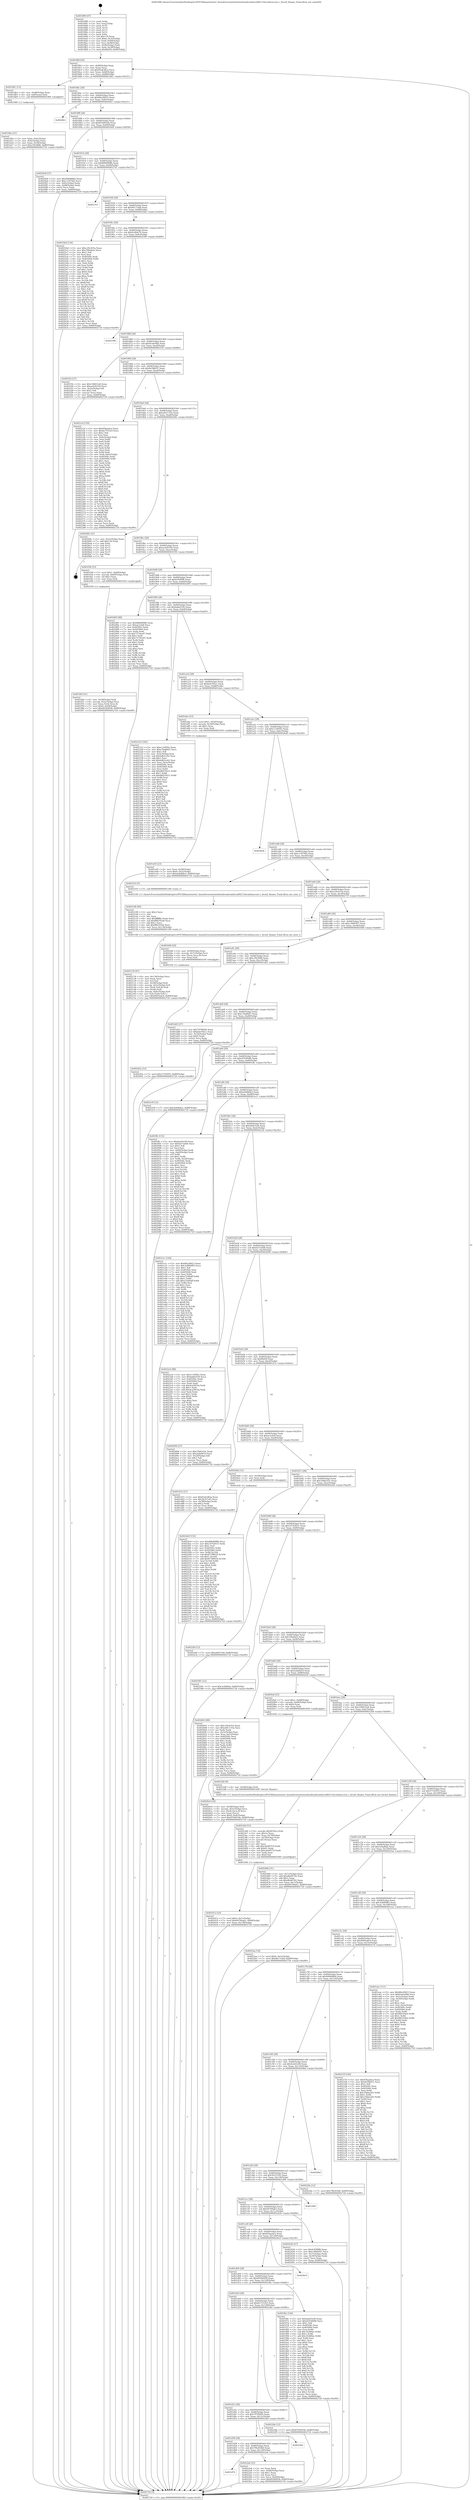 digraph "0x401890" {
  label = "0x401890 (/mnt/c/Users/mathe/Desktop/tcc/POCII/binaries/extr_linuxdriversnetwirelessbroadcombrcm80211brcmfmaccore.c_brcmf_ifname_Final-ollvm.out::main(0))"
  labelloc = "t"
  node[shape=record]

  Entry [label="",width=0.3,height=0.3,shape=circle,fillcolor=black,style=filled]
  "0x4018bf" [label="{
     0x4018bf [29]\l
     | [instrs]\l
     &nbsp;&nbsp;0x4018bf \<+3\>: mov -0x80(%rbp),%eax\l
     &nbsp;&nbsp;0x4018c2 \<+2\>: mov %eax,%ecx\l
     &nbsp;&nbsp;0x4018c4 \<+6\>: sub $0x83eb382a,%ecx\l
     &nbsp;&nbsp;0x4018ca \<+6\>: mov %eax,-0x84(%rbp)\l
     &nbsp;&nbsp;0x4018d0 \<+6\>: mov %ecx,-0x88(%rbp)\l
     &nbsp;&nbsp;0x4018d6 \<+6\>: je 0000000000401db1 \<main+0x521\>\l
  }"]
  "0x401db1" [label="{
     0x401db1 [13]\l
     | [instrs]\l
     &nbsp;&nbsp;0x401db1 \<+4\>: mov -0x48(%rbp),%rax\l
     &nbsp;&nbsp;0x401db5 \<+4\>: mov 0x8(%rax),%rdi\l
     &nbsp;&nbsp;0x401db9 \<+5\>: call 0000000000401060 \<atoi@plt\>\l
     | [calls]\l
     &nbsp;&nbsp;0x401060 \{1\} (unknown)\l
  }"]
  "0x4018dc" [label="{
     0x4018dc [28]\l
     | [instrs]\l
     &nbsp;&nbsp;0x4018dc \<+5\>: jmp 00000000004018e1 \<main+0x51\>\l
     &nbsp;&nbsp;0x4018e1 \<+6\>: mov -0x84(%rbp),%eax\l
     &nbsp;&nbsp;0x4018e7 \<+5\>: sub $0x86a30623,%eax\l
     &nbsp;&nbsp;0x4018ec \<+6\>: mov %eax,-0x8c(%rbp)\l
     &nbsp;&nbsp;0x4018f2 \<+6\>: je 00000000004026b1 \<main+0xe21\>\l
  }"]
  Exit [label="",width=0.3,height=0.3,shape=circle,fillcolor=black,style=filled,peripheries=2]
  "0x4026b1" [label="{
     0x4026b1\l
  }", style=dashed]
  "0x4018f8" [label="{
     0x4018f8 [28]\l
     | [instrs]\l
     &nbsp;&nbsp;0x4018f8 \<+5\>: jmp 00000000004018fd \<main+0x6d\>\l
     &nbsp;&nbsp;0x4018fd \<+6\>: mov -0x84(%rbp),%eax\l
     &nbsp;&nbsp;0x401903 \<+5\>: sub $0x87b0916b,%eax\l
     &nbsp;&nbsp;0x401908 \<+6\>: mov %eax,-0x90(%rbp)\l
     &nbsp;&nbsp;0x40190e \<+6\>: je 00000000004020e8 \<main+0x858\>\l
  }"]
  "0x4024e9" [label="{
     0x4024e9 [152]\l
     | [instrs]\l
     &nbsp;&nbsp;0x4024e9 \<+5\>: mov $0x886d998b,%ecx\l
     &nbsp;&nbsp;0x4024ee \<+5\>: mov $0x14702631,%edx\l
     &nbsp;&nbsp;0x4024f3 \<+3\>: mov $0x1,%sil\l
     &nbsp;&nbsp;0x4024f6 \<+8\>: mov 0x40504c,%r8d\l
     &nbsp;&nbsp;0x4024fe \<+8\>: mov 0x405064,%r9d\l
     &nbsp;&nbsp;0x402506 \<+3\>: mov %r8d,%r10d\l
     &nbsp;&nbsp;0x402509 \<+7\>: sub $0x873f9018,%r10d\l
     &nbsp;&nbsp;0x402510 \<+4\>: sub $0x1,%r10d\l
     &nbsp;&nbsp;0x402514 \<+7\>: add $0x873f9018,%r10d\l
     &nbsp;&nbsp;0x40251b \<+4\>: imul %r10d,%r8d\l
     &nbsp;&nbsp;0x40251f \<+4\>: and $0x1,%r8d\l
     &nbsp;&nbsp;0x402523 \<+4\>: cmp $0x0,%r8d\l
     &nbsp;&nbsp;0x402527 \<+4\>: sete %r11b\l
     &nbsp;&nbsp;0x40252b \<+4\>: cmp $0xa,%r9d\l
     &nbsp;&nbsp;0x40252f \<+3\>: setl %bl\l
     &nbsp;&nbsp;0x402532 \<+3\>: mov %r11b,%r14b\l
     &nbsp;&nbsp;0x402535 \<+4\>: xor $0xff,%r14b\l
     &nbsp;&nbsp;0x402539 \<+3\>: mov %bl,%r15b\l
     &nbsp;&nbsp;0x40253c \<+4\>: xor $0xff,%r15b\l
     &nbsp;&nbsp;0x402540 \<+4\>: xor $0x1,%sil\l
     &nbsp;&nbsp;0x402544 \<+3\>: mov %r14b,%r12b\l
     &nbsp;&nbsp;0x402547 \<+4\>: and $0xff,%r12b\l
     &nbsp;&nbsp;0x40254b \<+3\>: and %sil,%r11b\l
     &nbsp;&nbsp;0x40254e \<+3\>: mov %r15b,%r13b\l
     &nbsp;&nbsp;0x402551 \<+4\>: and $0xff,%r13b\l
     &nbsp;&nbsp;0x402555 \<+3\>: and %sil,%bl\l
     &nbsp;&nbsp;0x402558 \<+3\>: or %r11b,%r12b\l
     &nbsp;&nbsp;0x40255b \<+3\>: or %bl,%r13b\l
     &nbsp;&nbsp;0x40255e \<+3\>: xor %r13b,%r12b\l
     &nbsp;&nbsp;0x402561 \<+3\>: or %r15b,%r14b\l
     &nbsp;&nbsp;0x402564 \<+4\>: xor $0xff,%r14b\l
     &nbsp;&nbsp;0x402568 \<+4\>: or $0x1,%sil\l
     &nbsp;&nbsp;0x40256c \<+3\>: and %sil,%r14b\l
     &nbsp;&nbsp;0x40256f \<+3\>: or %r14b,%r12b\l
     &nbsp;&nbsp;0x402572 \<+4\>: test $0x1,%r12b\l
     &nbsp;&nbsp;0x402576 \<+3\>: cmovne %edx,%ecx\l
     &nbsp;&nbsp;0x402579 \<+3\>: mov %ecx,-0x80(%rbp)\l
     &nbsp;&nbsp;0x40257c \<+5\>: jmp 0000000000402720 \<main+0xe90\>\l
  }"]
  "0x4020e8" [label="{
     0x4020e8 [27]\l
     | [instrs]\l
     &nbsp;&nbsp;0x4020e8 \<+5\>: mov $0x4069d0b0,%eax\l
     &nbsp;&nbsp;0x4020ed \<+5\>: mov $0xc1307fd2,%ecx\l
     &nbsp;&nbsp;0x4020f2 \<+3\>: mov -0x6c(%rbp),%edx\l
     &nbsp;&nbsp;0x4020f5 \<+3\>: cmp -0x68(%rbp),%edx\l
     &nbsp;&nbsp;0x4020f8 \<+3\>: cmovl %ecx,%eax\l
     &nbsp;&nbsp;0x4020fb \<+3\>: mov %eax,-0x80(%rbp)\l
     &nbsp;&nbsp;0x4020fe \<+5\>: jmp 0000000000402720 \<main+0xe90\>\l
  }"]
  "0x401914" [label="{
     0x401914 [28]\l
     | [instrs]\l
     &nbsp;&nbsp;0x401914 \<+5\>: jmp 0000000000401919 \<main+0x89\>\l
     &nbsp;&nbsp;0x401919 \<+6\>: mov -0x84(%rbp),%eax\l
     &nbsp;&nbsp;0x40191f \<+5\>: sub $0x886d998b,%eax\l
     &nbsp;&nbsp;0x401924 \<+6\>: mov %eax,-0x94(%rbp)\l
     &nbsp;&nbsp;0x40192a \<+6\>: je 0000000000402701 \<main+0xe71\>\l
  }"]
  "0x40245a" [label="{
     0x40245a [12]\l
     | [instrs]\l
     &nbsp;&nbsp;0x40245a \<+7\>: movl $0x37165f55,-0x80(%rbp)\l
     &nbsp;&nbsp;0x402461 \<+5\>: jmp 0000000000402720 \<main+0xe90\>\l
  }"]
  "0x402701" [label="{
     0x402701\l
  }", style=dashed]
  "0x401930" [label="{
     0x401930 [28]\l
     | [instrs]\l
     &nbsp;&nbsp;0x401930 \<+5\>: jmp 0000000000401935 \<main+0xa5\>\l
     &nbsp;&nbsp;0x401935 \<+6\>: mov -0x84(%rbp),%eax\l
     &nbsp;&nbsp;0x40193b \<+5\>: sub $0x9b17cfa8,%eax\l
     &nbsp;&nbsp;0x401940 \<+6\>: mov %eax,-0x98(%rbp)\l
     &nbsp;&nbsp;0x401946 \<+6\>: je 00000000004025bd \<main+0xd2d\>\l
  }"]
  "0x402412" [label="{
     0x402412 [25]\l
     | [instrs]\l
     &nbsp;&nbsp;0x402412 \<+7\>: movl $0x0,-0x7c(%rbp)\l
     &nbsp;&nbsp;0x402419 \<+7\>: movl $0x64700ab1,-0x80(%rbp)\l
     &nbsp;&nbsp;0x402420 \<+6\>: mov %eax,-0x138(%rbp)\l
     &nbsp;&nbsp;0x402426 \<+5\>: jmp 0000000000402720 \<main+0xe90\>\l
  }"]
  "0x4025bd" [label="{
     0x4025bd [134]\l
     | [instrs]\l
     &nbsp;&nbsp;0x4025bd \<+5\>: mov $0xc29c435a,%eax\l
     &nbsp;&nbsp;0x4025c2 \<+5\>: mov $0x196efd3c,%ecx\l
     &nbsp;&nbsp;0x4025c7 \<+2\>: mov $0x1,%dl\l
     &nbsp;&nbsp;0x4025c9 \<+2\>: xor %esi,%esi\l
     &nbsp;&nbsp;0x4025cb \<+7\>: mov 0x40504c,%edi\l
     &nbsp;&nbsp;0x4025d2 \<+8\>: mov 0x405064,%r8d\l
     &nbsp;&nbsp;0x4025da \<+3\>: sub $0x1,%esi\l
     &nbsp;&nbsp;0x4025dd \<+3\>: mov %edi,%r9d\l
     &nbsp;&nbsp;0x4025e0 \<+3\>: add %esi,%r9d\l
     &nbsp;&nbsp;0x4025e3 \<+4\>: imul %r9d,%edi\l
     &nbsp;&nbsp;0x4025e7 \<+3\>: and $0x1,%edi\l
     &nbsp;&nbsp;0x4025ea \<+3\>: cmp $0x0,%edi\l
     &nbsp;&nbsp;0x4025ed \<+4\>: sete %r10b\l
     &nbsp;&nbsp;0x4025f1 \<+4\>: cmp $0xa,%r8d\l
     &nbsp;&nbsp;0x4025f5 \<+4\>: setl %r11b\l
     &nbsp;&nbsp;0x4025f9 \<+3\>: mov %r10b,%bl\l
     &nbsp;&nbsp;0x4025fc \<+3\>: xor $0xff,%bl\l
     &nbsp;&nbsp;0x4025ff \<+3\>: mov %r11b,%r14b\l
     &nbsp;&nbsp;0x402602 \<+4\>: xor $0xff,%r14b\l
     &nbsp;&nbsp;0x402606 \<+3\>: xor $0x1,%dl\l
     &nbsp;&nbsp;0x402609 \<+3\>: mov %bl,%r15b\l
     &nbsp;&nbsp;0x40260c \<+4\>: and $0xff,%r15b\l
     &nbsp;&nbsp;0x402610 \<+3\>: and %dl,%r10b\l
     &nbsp;&nbsp;0x402613 \<+3\>: mov %r14b,%r12b\l
     &nbsp;&nbsp;0x402616 \<+4\>: and $0xff,%r12b\l
     &nbsp;&nbsp;0x40261a \<+3\>: and %dl,%r11b\l
     &nbsp;&nbsp;0x40261d \<+3\>: or %r10b,%r15b\l
     &nbsp;&nbsp;0x402620 \<+3\>: or %r11b,%r12b\l
     &nbsp;&nbsp;0x402623 \<+3\>: xor %r12b,%r15b\l
     &nbsp;&nbsp;0x402626 \<+3\>: or %r14b,%bl\l
     &nbsp;&nbsp;0x402629 \<+3\>: xor $0xff,%bl\l
     &nbsp;&nbsp;0x40262c \<+3\>: or $0x1,%dl\l
     &nbsp;&nbsp;0x40262f \<+2\>: and %dl,%bl\l
     &nbsp;&nbsp;0x402631 \<+3\>: or %bl,%r15b\l
     &nbsp;&nbsp;0x402634 \<+4\>: test $0x1,%r15b\l
     &nbsp;&nbsp;0x402638 \<+3\>: cmovne %ecx,%eax\l
     &nbsp;&nbsp;0x40263b \<+3\>: mov %eax,-0x80(%rbp)\l
     &nbsp;&nbsp;0x40263e \<+5\>: jmp 0000000000402720 \<main+0xe90\>\l
  }"]
  "0x40194c" [label="{
     0x40194c [28]\l
     | [instrs]\l
     &nbsp;&nbsp;0x40194c \<+5\>: jmp 0000000000401951 \<main+0xc1\>\l
     &nbsp;&nbsp;0x401951 \<+6\>: mov -0x84(%rbp),%eax\l
     &nbsp;&nbsp;0x401957 \<+5\>: sub $0x9c4feb7b,%eax\l
     &nbsp;&nbsp;0x40195c \<+6\>: mov %eax,-0x9c(%rbp)\l
     &nbsp;&nbsp;0x401962 \<+6\>: je 0000000000402599 \<main+0xd09\>\l
  }"]
  "0x4023dd" [label="{
     0x4023dd [53]\l
     | [instrs]\l
     &nbsp;&nbsp;0x4023dd \<+10\>: movabs $0x4030ca,%rdi\l
     &nbsp;&nbsp;0x4023e7 \<+5\>: mov $0x1a,%ecx\l
     &nbsp;&nbsp;0x4023ec \<+4\>: mov %rax,-0x78(%rbp)\l
     &nbsp;&nbsp;0x4023f0 \<+4\>: mov -0x78(%rbp),%rax\l
     &nbsp;&nbsp;0x4023f4 \<+3\>: movsbl (%rax),%eax\l
     &nbsp;&nbsp;0x4023f7 \<+1\>: cltd\l
     &nbsp;&nbsp;0x4023f8 \<+2\>: idiv %ecx\l
     &nbsp;&nbsp;0x4023fa \<+6\>: add $0xcbe0937d,%edx\l
     &nbsp;&nbsp;0x402400 \<+3\>: add $0x61,%edx\l
     &nbsp;&nbsp;0x402403 \<+6\>: sub $0xcbe0937d,%edx\l
     &nbsp;&nbsp;0x402409 \<+2\>: mov %edx,%esi\l
     &nbsp;&nbsp;0x40240b \<+2\>: mov $0x0,%al\l
     &nbsp;&nbsp;0x40240d \<+5\>: call 0000000000401040 \<printf@plt\>\l
     | [calls]\l
     &nbsp;&nbsp;0x401040 \{1\} (unknown)\l
  }"]
  "0x402599" [label="{
     0x402599\l
  }", style=dashed]
  "0x401968" [label="{
     0x401968 [28]\l
     | [instrs]\l
     &nbsp;&nbsp;0x401968 \<+5\>: jmp 000000000040196d \<main+0xdd\>\l
     &nbsp;&nbsp;0x40196d \<+6\>: mov -0x84(%rbp),%eax\l
     &nbsp;&nbsp;0x401973 \<+5\>: sub $0x9ca0c6bb,%eax\l
     &nbsp;&nbsp;0x401978 \<+6\>: mov %eax,-0xa0(%rbp)\l
     &nbsp;&nbsp;0x40197e \<+6\>: je 0000000000401f1b \<main+0x68b\>\l
  }"]
  "0x401d74" [label="{
     0x401d74\l
  }", style=dashed]
  "0x401f1b" [label="{
     0x401f1b [27]\l
     | [instrs]\l
     &nbsp;&nbsp;0x401f1b \<+5\>: mov $0x336831e8,%eax\l
     &nbsp;&nbsp;0x401f20 \<+5\>: mov $0xac620350,%ecx\l
     &nbsp;&nbsp;0x401f25 \<+3\>: mov -0x2e(%rbp),%dl\l
     &nbsp;&nbsp;0x401f28 \<+3\>: test $0x1,%dl\l
     &nbsp;&nbsp;0x401f2b \<+3\>: cmovne %ecx,%eax\l
     &nbsp;&nbsp;0x401f2e \<+3\>: mov %eax,-0x80(%rbp)\l
     &nbsp;&nbsp;0x401f31 \<+5\>: jmp 0000000000402720 \<main+0xe90\>\l
  }"]
  "0x401984" [label="{
     0x401984 [28]\l
     | [instrs]\l
     &nbsp;&nbsp;0x401984 \<+5\>: jmp 0000000000401989 \<main+0xf9\>\l
     &nbsp;&nbsp;0x401989 \<+6\>: mov -0x84(%rbp),%eax\l
     &nbsp;&nbsp;0x40198f \<+5\>: sub $0x9e58bf31,%eax\l
     &nbsp;&nbsp;0x401994 \<+6\>: mov %eax,-0xa4(%rbp)\l
     &nbsp;&nbsp;0x40199a \<+6\>: je 00000000004021ef \<main+0x95f\>\l
  }"]
  "0x4022a6" [label="{
     0x4022a6 [25]\l
     | [instrs]\l
     &nbsp;&nbsp;0x4022a6 \<+2\>: xor %eax,%eax\l
     &nbsp;&nbsp;0x4022a8 \<+3\>: mov -0x64(%rbp),%ecx\l
     &nbsp;&nbsp;0x4022ab \<+3\>: sub $0x1,%eax\l
     &nbsp;&nbsp;0x4022ae \<+2\>: sub %eax,%ecx\l
     &nbsp;&nbsp;0x4022b0 \<+3\>: mov %ecx,-0x64(%rbp)\l
     &nbsp;&nbsp;0x4022b3 \<+7\>: movl $0x693b4958,-0x80(%rbp)\l
     &nbsp;&nbsp;0x4022ba \<+5\>: jmp 0000000000402720 \<main+0xe90\>\l
  }"]
  "0x4021ef" [label="{
     0x4021ef [159]\l
     | [instrs]\l
     &nbsp;&nbsp;0x4021ef \<+5\>: mov $0x65baa4ca,%eax\l
     &nbsp;&nbsp;0x4021f4 \<+5\>: mov $0x6e7551b3,%ecx\l
     &nbsp;&nbsp;0x4021f9 \<+2\>: mov $0x1,%dl\l
     &nbsp;&nbsp;0x4021fb \<+2\>: xor %esi,%esi\l
     &nbsp;&nbsp;0x4021fd \<+3\>: mov -0x6c(%rbp),%edi\l
     &nbsp;&nbsp;0x402200 \<+3\>: mov %esi,%r8d\l
     &nbsp;&nbsp;0x402203 \<+3\>: sub %edi,%r8d\l
     &nbsp;&nbsp;0x402206 \<+2\>: mov %esi,%edi\l
     &nbsp;&nbsp;0x402208 \<+3\>: sub $0x1,%edi\l
     &nbsp;&nbsp;0x40220b \<+3\>: add %edi,%r8d\l
     &nbsp;&nbsp;0x40220e \<+2\>: mov %esi,%edi\l
     &nbsp;&nbsp;0x402210 \<+3\>: sub %r8d,%edi\l
     &nbsp;&nbsp;0x402213 \<+3\>: mov %edi,-0x6c(%rbp)\l
     &nbsp;&nbsp;0x402216 \<+7\>: mov 0x40504c,%edi\l
     &nbsp;&nbsp;0x40221d \<+8\>: mov 0x405064,%r8d\l
     &nbsp;&nbsp;0x402225 \<+3\>: sub $0x1,%esi\l
     &nbsp;&nbsp;0x402228 \<+3\>: mov %edi,%r9d\l
     &nbsp;&nbsp;0x40222b \<+3\>: add %esi,%r9d\l
     &nbsp;&nbsp;0x40222e \<+4\>: imul %r9d,%edi\l
     &nbsp;&nbsp;0x402232 \<+3\>: and $0x1,%edi\l
     &nbsp;&nbsp;0x402235 \<+3\>: cmp $0x0,%edi\l
     &nbsp;&nbsp;0x402238 \<+4\>: sete %r10b\l
     &nbsp;&nbsp;0x40223c \<+4\>: cmp $0xa,%r8d\l
     &nbsp;&nbsp;0x402240 \<+4\>: setl %r11b\l
     &nbsp;&nbsp;0x402244 \<+3\>: mov %r10b,%bl\l
     &nbsp;&nbsp;0x402247 \<+3\>: xor $0xff,%bl\l
     &nbsp;&nbsp;0x40224a \<+3\>: mov %r11b,%r14b\l
     &nbsp;&nbsp;0x40224d \<+4\>: xor $0xff,%r14b\l
     &nbsp;&nbsp;0x402251 \<+3\>: xor $0x0,%dl\l
     &nbsp;&nbsp;0x402254 \<+3\>: mov %bl,%r15b\l
     &nbsp;&nbsp;0x402257 \<+4\>: and $0x0,%r15b\l
     &nbsp;&nbsp;0x40225b \<+3\>: and %dl,%r10b\l
     &nbsp;&nbsp;0x40225e \<+3\>: mov %r14b,%r12b\l
     &nbsp;&nbsp;0x402261 \<+4\>: and $0x0,%r12b\l
     &nbsp;&nbsp;0x402265 \<+3\>: and %dl,%r11b\l
     &nbsp;&nbsp;0x402268 \<+3\>: or %r10b,%r15b\l
     &nbsp;&nbsp;0x40226b \<+3\>: or %r11b,%r12b\l
     &nbsp;&nbsp;0x40226e \<+3\>: xor %r12b,%r15b\l
     &nbsp;&nbsp;0x402271 \<+3\>: or %r14b,%bl\l
     &nbsp;&nbsp;0x402274 \<+3\>: xor $0xff,%bl\l
     &nbsp;&nbsp;0x402277 \<+3\>: or $0x0,%dl\l
     &nbsp;&nbsp;0x40227a \<+2\>: and %dl,%bl\l
     &nbsp;&nbsp;0x40227c \<+3\>: or %bl,%r15b\l
     &nbsp;&nbsp;0x40227f \<+4\>: test $0x1,%r15b\l
     &nbsp;&nbsp;0x402283 \<+3\>: cmovne %ecx,%eax\l
     &nbsp;&nbsp;0x402286 \<+3\>: mov %eax,-0x80(%rbp)\l
     &nbsp;&nbsp;0x402289 \<+5\>: jmp 0000000000402720 \<main+0xe90\>\l
  }"]
  "0x4019a0" [label="{
     0x4019a0 [28]\l
     | [instrs]\l
     &nbsp;&nbsp;0x4019a0 \<+5\>: jmp 00000000004019a5 \<main+0x115\>\l
     &nbsp;&nbsp;0x4019a5 \<+6\>: mov -0x84(%rbp),%eax\l
     &nbsp;&nbsp;0x4019ab \<+5\>: sub $0xa441135a,%eax\l
     &nbsp;&nbsp;0x4019b0 \<+6\>: mov %eax,-0xa8(%rbp)\l
     &nbsp;&nbsp;0x4019b6 \<+6\>: je 000000000040269c \<main+0xe0c\>\l
  }"]
  "0x401d58" [label="{
     0x401d58 [28]\l
     | [instrs]\l
     &nbsp;&nbsp;0x401d58 \<+5\>: jmp 0000000000401d5d \<main+0x4cd\>\l
     &nbsp;&nbsp;0x401d5d \<+6\>: mov -0x84(%rbp),%eax\l
     &nbsp;&nbsp;0x401d63 \<+5\>: sub $0x79b293b6,%eax\l
     &nbsp;&nbsp;0x401d68 \<+6\>: mov %eax,-0x130(%rbp)\l
     &nbsp;&nbsp;0x401d6e \<+6\>: je 00000000004022a6 \<main+0xa16\>\l
  }"]
  "0x40269c" [label="{
     0x40269c [21]\l
     | [instrs]\l
     &nbsp;&nbsp;0x40269c \<+3\>: mov -0x2c(%rbp),%eax\l
     &nbsp;&nbsp;0x40269f \<+7\>: add $0x118,%rsp\l
     &nbsp;&nbsp;0x4026a6 \<+1\>: pop %rbx\l
     &nbsp;&nbsp;0x4026a7 \<+2\>: pop %r12\l
     &nbsp;&nbsp;0x4026a9 \<+2\>: pop %r13\l
     &nbsp;&nbsp;0x4026ab \<+2\>: pop %r14\l
     &nbsp;&nbsp;0x4026ad \<+2\>: pop %r15\l
     &nbsp;&nbsp;0x4026af \<+1\>: pop %rbp\l
     &nbsp;&nbsp;0x4026b0 \<+1\>: ret\l
  }"]
  "0x4019bc" [label="{
     0x4019bc [28]\l
     | [instrs]\l
     &nbsp;&nbsp;0x4019bc \<+5\>: jmp 00000000004019c1 \<main+0x131\>\l
     &nbsp;&nbsp;0x4019c1 \<+6\>: mov -0x84(%rbp),%eax\l
     &nbsp;&nbsp;0x4019c7 \<+5\>: sub $0xac620350,%eax\l
     &nbsp;&nbsp;0x4019cc \<+6\>: mov %eax,-0xac(%rbp)\l
     &nbsp;&nbsp;0x4019d2 \<+6\>: je 0000000000401f36 \<main+0x6a6\>\l
  }"]
  "0x40258d" [label="{
     0x40258d\l
  }", style=dashed]
  "0x401f36" [label="{
     0x401f36 [23]\l
     | [instrs]\l
     &nbsp;&nbsp;0x401f36 \<+7\>: movl $0x1,-0x60(%rbp)\l
     &nbsp;&nbsp;0x401f3d \<+4\>: movslq -0x60(%rbp),%rax\l
     &nbsp;&nbsp;0x401f41 \<+4\>: shl $0x3,%rax\l
     &nbsp;&nbsp;0x401f45 \<+3\>: mov %rax,%rdi\l
     &nbsp;&nbsp;0x401f48 \<+5\>: call 0000000000401050 \<malloc@plt\>\l
     | [calls]\l
     &nbsp;&nbsp;0x401050 \{1\} (unknown)\l
  }"]
  "0x4019d8" [label="{
     0x4019d8 [28]\l
     | [instrs]\l
     &nbsp;&nbsp;0x4019d8 \<+5\>: jmp 00000000004019dd \<main+0x14d\>\l
     &nbsp;&nbsp;0x4019dd \<+6\>: mov -0x84(%rbp),%eax\l
     &nbsp;&nbsp;0x4019e3 \<+5\>: sub $0xb3f3f9f6,%eax\l
     &nbsp;&nbsp;0x4019e8 \<+6\>: mov %eax,-0xb0(%rbp)\l
     &nbsp;&nbsp;0x4019ee \<+6\>: je 0000000000402485 \<main+0xbf5\>\l
  }"]
  "0x401d3c" [label="{
     0x401d3c [28]\l
     | [instrs]\l
     &nbsp;&nbsp;0x401d3c \<+5\>: jmp 0000000000401d41 \<main+0x4b1\>\l
     &nbsp;&nbsp;0x401d41 \<+6\>: mov -0x84(%rbp),%eax\l
     &nbsp;&nbsp;0x401d47 \<+5\>: sub $0x797f9d5b,%eax\l
     &nbsp;&nbsp;0x401d4c \<+6\>: mov %eax,-0x12c(%rbp)\l
     &nbsp;&nbsp;0x401d52 \<+6\>: je 000000000040258d \<main+0xcfd\>\l
  }"]
  "0x402485" [label="{
     0x402485 [88]\l
     | [instrs]\l
     &nbsp;&nbsp;0x402485 \<+5\>: mov $0x886d998b,%eax\l
     &nbsp;&nbsp;0x40248a \<+5\>: mov $0xae2cfa8,%ecx\l
     &nbsp;&nbsp;0x40248f \<+7\>: mov 0x40504c,%edx\l
     &nbsp;&nbsp;0x402496 \<+7\>: mov 0x405064,%esi\l
     &nbsp;&nbsp;0x40249d \<+2\>: mov %edx,%edi\l
     &nbsp;&nbsp;0x40249f \<+6\>: sub $0x7274ee47,%edi\l
     &nbsp;&nbsp;0x4024a5 \<+3\>: sub $0x1,%edi\l
     &nbsp;&nbsp;0x4024a8 \<+6\>: add $0x7274ee47,%edi\l
     &nbsp;&nbsp;0x4024ae \<+3\>: imul %edi,%edx\l
     &nbsp;&nbsp;0x4024b1 \<+3\>: and $0x1,%edx\l
     &nbsp;&nbsp;0x4024b4 \<+3\>: cmp $0x0,%edx\l
     &nbsp;&nbsp;0x4024b7 \<+4\>: sete %r8b\l
     &nbsp;&nbsp;0x4024bb \<+3\>: cmp $0xa,%esi\l
     &nbsp;&nbsp;0x4024be \<+4\>: setl %r9b\l
     &nbsp;&nbsp;0x4024c2 \<+3\>: mov %r8b,%r10b\l
     &nbsp;&nbsp;0x4024c5 \<+3\>: and %r9b,%r10b\l
     &nbsp;&nbsp;0x4024c8 \<+3\>: xor %r9b,%r8b\l
     &nbsp;&nbsp;0x4024cb \<+3\>: or %r8b,%r10b\l
     &nbsp;&nbsp;0x4024ce \<+4\>: test $0x1,%r10b\l
     &nbsp;&nbsp;0x4024d2 \<+3\>: cmovne %ecx,%eax\l
     &nbsp;&nbsp;0x4024d5 \<+3\>: mov %eax,-0x80(%rbp)\l
     &nbsp;&nbsp;0x4024d8 \<+5\>: jmp 0000000000402720 \<main+0xe90\>\l
  }"]
  "0x4019f4" [label="{
     0x4019f4 [28]\l
     | [instrs]\l
     &nbsp;&nbsp;0x4019f4 \<+5\>: jmp 00000000004019f9 \<main+0x169\>\l
     &nbsp;&nbsp;0x4019f9 \<+6\>: mov -0x84(%rbp),%eax\l
     &nbsp;&nbsp;0x4019ff \<+5\>: sub $0xbddef330,%eax\l
     &nbsp;&nbsp;0x401a04 \<+6\>: mov %eax,-0xb4(%rbp)\l
     &nbsp;&nbsp;0x401a0a \<+6\>: je 0000000000402323 \<main+0xa93\>\l
  }"]
  "0x40228e" [label="{
     0x40228e [12]\l
     | [instrs]\l
     &nbsp;&nbsp;0x40228e \<+7\>: movl $0x87b0916b,-0x80(%rbp)\l
     &nbsp;&nbsp;0x402295 \<+5\>: jmp 0000000000402720 \<main+0xe90\>\l
  }"]
  "0x402323" [label="{
     0x402323 [165]\l
     | [instrs]\l
     &nbsp;&nbsp;0x402323 \<+5\>: mov $0xc116f50c,%eax\l
     &nbsp;&nbsp;0x402328 \<+5\>: mov $0xc7ba80d7,%ecx\l
     &nbsp;&nbsp;0x40232d \<+2\>: mov $0x1,%dl\l
     &nbsp;&nbsp;0x40232f \<+3\>: mov -0x5c(%rbp),%esi\l
     &nbsp;&nbsp;0x402332 \<+6\>: sub $0xbdb5cc62,%esi\l
     &nbsp;&nbsp;0x402338 \<+3\>: add $0x1,%esi\l
     &nbsp;&nbsp;0x40233b \<+6\>: add $0xbdb5cc62,%esi\l
     &nbsp;&nbsp;0x402341 \<+3\>: mov %esi,-0x5c(%rbp)\l
     &nbsp;&nbsp;0x402344 \<+7\>: mov 0x40504c,%esi\l
     &nbsp;&nbsp;0x40234b \<+7\>: mov 0x405064,%edi\l
     &nbsp;&nbsp;0x402352 \<+3\>: mov %esi,%r8d\l
     &nbsp;&nbsp;0x402355 \<+7\>: add $0xdb835b21,%r8d\l
     &nbsp;&nbsp;0x40235c \<+4\>: sub $0x1,%r8d\l
     &nbsp;&nbsp;0x402360 \<+7\>: sub $0xdb835b21,%r8d\l
     &nbsp;&nbsp;0x402367 \<+4\>: imul %r8d,%esi\l
     &nbsp;&nbsp;0x40236b \<+3\>: and $0x1,%esi\l
     &nbsp;&nbsp;0x40236e \<+3\>: cmp $0x0,%esi\l
     &nbsp;&nbsp;0x402371 \<+4\>: sete %r9b\l
     &nbsp;&nbsp;0x402375 \<+3\>: cmp $0xa,%edi\l
     &nbsp;&nbsp;0x402378 \<+4\>: setl %r10b\l
     &nbsp;&nbsp;0x40237c \<+3\>: mov %r9b,%r11b\l
     &nbsp;&nbsp;0x40237f \<+4\>: xor $0xff,%r11b\l
     &nbsp;&nbsp;0x402383 \<+3\>: mov %r10b,%bl\l
     &nbsp;&nbsp;0x402386 \<+3\>: xor $0xff,%bl\l
     &nbsp;&nbsp;0x402389 \<+3\>: xor $0x1,%dl\l
     &nbsp;&nbsp;0x40238c \<+3\>: mov %r11b,%r14b\l
     &nbsp;&nbsp;0x40238f \<+4\>: and $0xff,%r14b\l
     &nbsp;&nbsp;0x402393 \<+3\>: and %dl,%r9b\l
     &nbsp;&nbsp;0x402396 \<+3\>: mov %bl,%r15b\l
     &nbsp;&nbsp;0x402399 \<+4\>: and $0xff,%r15b\l
     &nbsp;&nbsp;0x40239d \<+3\>: and %dl,%r10b\l
     &nbsp;&nbsp;0x4023a0 \<+3\>: or %r9b,%r14b\l
     &nbsp;&nbsp;0x4023a3 \<+3\>: or %r10b,%r15b\l
     &nbsp;&nbsp;0x4023a6 \<+3\>: xor %r15b,%r14b\l
     &nbsp;&nbsp;0x4023a9 \<+3\>: or %bl,%r11b\l
     &nbsp;&nbsp;0x4023ac \<+4\>: xor $0xff,%r11b\l
     &nbsp;&nbsp;0x4023b0 \<+3\>: or $0x1,%dl\l
     &nbsp;&nbsp;0x4023b3 \<+3\>: and %dl,%r11b\l
     &nbsp;&nbsp;0x4023b6 \<+3\>: or %r11b,%r14b\l
     &nbsp;&nbsp;0x4023b9 \<+4\>: test $0x1,%r14b\l
     &nbsp;&nbsp;0x4023bd \<+3\>: cmovne %ecx,%eax\l
     &nbsp;&nbsp;0x4023c0 \<+3\>: mov %eax,-0x80(%rbp)\l
     &nbsp;&nbsp;0x4023c3 \<+5\>: jmp 0000000000402720 \<main+0xe90\>\l
  }"]
  "0x401a10" [label="{
     0x401a10 [28]\l
     | [instrs]\l
     &nbsp;&nbsp;0x401a10 \<+5\>: jmp 0000000000401a15 \<main+0x185\>\l
     &nbsp;&nbsp;0x401a15 \<+6\>: mov -0x84(%rbp),%eax\l
     &nbsp;&nbsp;0x401a1b \<+5\>: sub $0xbeb782cc,%eax\l
     &nbsp;&nbsp;0x401a20 \<+6\>: mov %eax,-0xb8(%rbp)\l
     &nbsp;&nbsp;0x401a26 \<+6\>: je 0000000000401dee \<main+0x55e\>\l
  }"]
  "0x402130" [label="{
     0x402130 [47]\l
     | [instrs]\l
     &nbsp;&nbsp;0x402130 \<+6\>: mov -0x134(%rbp),%ecx\l
     &nbsp;&nbsp;0x402136 \<+3\>: imul %eax,%ecx\l
     &nbsp;&nbsp;0x402139 \<+3\>: mov %cl,%sil\l
     &nbsp;&nbsp;0x40213c \<+4\>: mov -0x58(%rbp),%rdi\l
     &nbsp;&nbsp;0x402140 \<+4\>: movslq -0x5c(%rbp),%r8\l
     &nbsp;&nbsp;0x402144 \<+4\>: mov (%rdi,%r8,8),%rdi\l
     &nbsp;&nbsp;0x402148 \<+3\>: mov (%rdi),%rdi\l
     &nbsp;&nbsp;0x40214b \<+4\>: movslq -0x6c(%rbp),%r8\l
     &nbsp;&nbsp;0x40214f \<+4\>: mov %sil,(%rdi,%r8,1)\l
     &nbsp;&nbsp;0x402153 \<+7\>: movl $0x4005adc4,-0x80(%rbp)\l
     &nbsp;&nbsp;0x40215a \<+5\>: jmp 0000000000402720 \<main+0xe90\>\l
  }"]
  "0x401dee" [label="{
     0x401dee [23]\l
     | [instrs]\l
     &nbsp;&nbsp;0x401dee \<+7\>: movl $0x1,-0x50(%rbp)\l
     &nbsp;&nbsp;0x401df5 \<+4\>: movslq -0x50(%rbp),%rax\l
     &nbsp;&nbsp;0x401df9 \<+4\>: shl $0x3,%rax\l
     &nbsp;&nbsp;0x401dfd \<+3\>: mov %rax,%rdi\l
     &nbsp;&nbsp;0x401e00 \<+5\>: call 0000000000401050 \<malloc@plt\>\l
     | [calls]\l
     &nbsp;&nbsp;0x401050 \{1\} (unknown)\l
  }"]
  "0x401a2c" [label="{
     0x401a2c [28]\l
     | [instrs]\l
     &nbsp;&nbsp;0x401a2c \<+5\>: jmp 0000000000401a31 \<main+0x1a1\>\l
     &nbsp;&nbsp;0x401a31 \<+6\>: mov -0x84(%rbp),%eax\l
     &nbsp;&nbsp;0x401a37 \<+5\>: sub $0xc116f50c,%eax\l
     &nbsp;&nbsp;0x401a3c \<+6\>: mov %eax,-0xbc(%rbp)\l
     &nbsp;&nbsp;0x401a42 \<+6\>: je 00000000004026e8 \<main+0xe58\>\l
  }"]
  "0x402108" [label="{
     0x402108 [40]\l
     | [instrs]\l
     &nbsp;&nbsp;0x402108 \<+5\>: mov $0x2,%ecx\l
     &nbsp;&nbsp;0x40210d \<+1\>: cltd\l
     &nbsp;&nbsp;0x40210e \<+2\>: idiv %ecx\l
     &nbsp;&nbsp;0x402110 \<+6\>: imul $0xfffffffe,%edx,%ecx\l
     &nbsp;&nbsp;0x402116 \<+6\>: sub $0xf88191b6,%ecx\l
     &nbsp;&nbsp;0x40211c \<+3\>: add $0x1,%ecx\l
     &nbsp;&nbsp;0x40211f \<+6\>: add $0xf88191b6,%ecx\l
     &nbsp;&nbsp;0x402125 \<+6\>: mov %ecx,-0x134(%rbp)\l
     &nbsp;&nbsp;0x40212b \<+5\>: call 0000000000401160 \<next_i\>\l
     | [calls]\l
     &nbsp;&nbsp;0x401160 \{1\} (/mnt/c/Users/mathe/Desktop/tcc/POCII/binaries/extr_linuxdriversnetwirelessbroadcombrcm80211brcmfmaccore.c_brcmf_ifname_Final-ollvm.out::next_i)\l
  }"]
  "0x4026e8" [label="{
     0x4026e8\l
  }", style=dashed]
  "0x401a48" [label="{
     0x401a48 [28]\l
     | [instrs]\l
     &nbsp;&nbsp;0x401a48 \<+5\>: jmp 0000000000401a4d \<main+0x1bd\>\l
     &nbsp;&nbsp;0x401a4d \<+6\>: mov -0x84(%rbp),%eax\l
     &nbsp;&nbsp;0x401a53 \<+5\>: sub $0xc1307fd2,%eax\l
     &nbsp;&nbsp;0x401a58 \<+6\>: mov %eax,-0xc0(%rbp)\l
     &nbsp;&nbsp;0x401a5e \<+6\>: je 0000000000402103 \<main+0x873\>\l
  }"]
  "0x4020c6" [label="{
     0x4020c6 [34]\l
     | [instrs]\l
     &nbsp;&nbsp;0x4020c6 \<+4\>: mov -0x58(%rbp),%rdi\l
     &nbsp;&nbsp;0x4020ca \<+4\>: movslq -0x5c(%rbp),%rcx\l
     &nbsp;&nbsp;0x4020ce \<+4\>: mov (%rdi,%rcx,8),%rcx\l
     &nbsp;&nbsp;0x4020d2 \<+3\>: mov %rax,(%rcx)\l
     &nbsp;&nbsp;0x4020d5 \<+7\>: movl $0x0,-0x6c(%rbp)\l
     &nbsp;&nbsp;0x4020dc \<+7\>: movl $0x87b0916b,-0x80(%rbp)\l
     &nbsp;&nbsp;0x4020e3 \<+5\>: jmp 0000000000402720 \<main+0xe90\>\l
  }"]
  "0x402103" [label="{
     0x402103 [5]\l
     | [instrs]\l
     &nbsp;&nbsp;0x402103 \<+5\>: call 0000000000401160 \<next_i\>\l
     | [calls]\l
     &nbsp;&nbsp;0x401160 \{1\} (/mnt/c/Users/mathe/Desktop/tcc/POCII/binaries/extr_linuxdriversnetwirelessbroadcombrcm80211brcmfmaccore.c_brcmf_ifname_Final-ollvm.out::next_i)\l
  }"]
  "0x401a64" [label="{
     0x401a64 [28]\l
     | [instrs]\l
     &nbsp;&nbsp;0x401a64 \<+5\>: jmp 0000000000401a69 \<main+0x1d9\>\l
     &nbsp;&nbsp;0x401a69 \<+6\>: mov -0x84(%rbp),%eax\l
     &nbsp;&nbsp;0x401a6f \<+5\>: sub $0xc29c435a,%eax\l
     &nbsp;&nbsp;0x401a74 \<+6\>: mov %eax,-0xc4(%rbp)\l
     &nbsp;&nbsp;0x401a7a \<+6\>: je 0000000000402719 \<main+0xe89\>\l
  }"]
  "0x401d20" [label="{
     0x401d20 [28]\l
     | [instrs]\l
     &nbsp;&nbsp;0x401d20 \<+5\>: jmp 0000000000401d25 \<main+0x495\>\l
     &nbsp;&nbsp;0x401d25 \<+6\>: mov -0x84(%rbp),%eax\l
     &nbsp;&nbsp;0x401d2b \<+5\>: sub $0x6e7551b3,%eax\l
     &nbsp;&nbsp;0x401d30 \<+6\>: mov %eax,-0x128(%rbp)\l
     &nbsp;&nbsp;0x401d36 \<+6\>: je 000000000040228e \<main+0x9fe\>\l
  }"]
  "0x402719" [label="{
     0x402719\l
  }", style=dashed]
  "0x401a80" [label="{
     0x401a80 [28]\l
     | [instrs]\l
     &nbsp;&nbsp;0x401a80 \<+5\>: jmp 0000000000401a85 \<main+0x1f5\>\l
     &nbsp;&nbsp;0x401a85 \<+6\>: mov -0x84(%rbp),%eax\l
     &nbsp;&nbsp;0x401a8b \<+5\>: sub $0xc3969507,%eax\l
     &nbsp;&nbsp;0x401a90 \<+6\>: mov %eax,-0xc8(%rbp)\l
     &nbsp;&nbsp;0x401a96 \<+6\>: je 0000000000402446 \<main+0xbb6\>\l
  }"]
  "0x401f6c" [label="{
     0x401f6c [144]\l
     | [instrs]\l
     &nbsp;&nbsp;0x401f6c \<+5\>: mov $0x4ee63c00,%eax\l
     &nbsp;&nbsp;0x401f71 \<+5\>: mov $0xd1934b9b,%ecx\l
     &nbsp;&nbsp;0x401f76 \<+2\>: mov $0x1,%dl\l
     &nbsp;&nbsp;0x401f78 \<+7\>: mov 0x40504c,%esi\l
     &nbsp;&nbsp;0x401f7f \<+7\>: mov 0x405064,%edi\l
     &nbsp;&nbsp;0x401f86 \<+3\>: mov %esi,%r8d\l
     &nbsp;&nbsp;0x401f89 \<+7\>: sub $0x1f246fac,%r8d\l
     &nbsp;&nbsp;0x401f90 \<+4\>: sub $0x1,%r8d\l
     &nbsp;&nbsp;0x401f94 \<+7\>: add $0x1f246fac,%r8d\l
     &nbsp;&nbsp;0x401f9b \<+4\>: imul %r8d,%esi\l
     &nbsp;&nbsp;0x401f9f \<+3\>: and $0x1,%esi\l
     &nbsp;&nbsp;0x401fa2 \<+3\>: cmp $0x0,%esi\l
     &nbsp;&nbsp;0x401fa5 \<+4\>: sete %r9b\l
     &nbsp;&nbsp;0x401fa9 \<+3\>: cmp $0xa,%edi\l
     &nbsp;&nbsp;0x401fac \<+4\>: setl %r10b\l
     &nbsp;&nbsp;0x401fb0 \<+3\>: mov %r9b,%r11b\l
     &nbsp;&nbsp;0x401fb3 \<+4\>: xor $0xff,%r11b\l
     &nbsp;&nbsp;0x401fb7 \<+3\>: mov %r10b,%bl\l
     &nbsp;&nbsp;0x401fba \<+3\>: xor $0xff,%bl\l
     &nbsp;&nbsp;0x401fbd \<+3\>: xor $0x0,%dl\l
     &nbsp;&nbsp;0x401fc0 \<+3\>: mov %r11b,%r14b\l
     &nbsp;&nbsp;0x401fc3 \<+4\>: and $0x0,%r14b\l
     &nbsp;&nbsp;0x401fc7 \<+3\>: and %dl,%r9b\l
     &nbsp;&nbsp;0x401fca \<+3\>: mov %bl,%r15b\l
     &nbsp;&nbsp;0x401fcd \<+4\>: and $0x0,%r15b\l
     &nbsp;&nbsp;0x401fd1 \<+3\>: and %dl,%r10b\l
     &nbsp;&nbsp;0x401fd4 \<+3\>: or %r9b,%r14b\l
     &nbsp;&nbsp;0x401fd7 \<+3\>: or %r10b,%r15b\l
     &nbsp;&nbsp;0x401fda \<+3\>: xor %r15b,%r14b\l
     &nbsp;&nbsp;0x401fdd \<+3\>: or %bl,%r11b\l
     &nbsp;&nbsp;0x401fe0 \<+4\>: xor $0xff,%r11b\l
     &nbsp;&nbsp;0x401fe4 \<+3\>: or $0x0,%dl\l
     &nbsp;&nbsp;0x401fe7 \<+3\>: and %dl,%r11b\l
     &nbsp;&nbsp;0x401fea \<+3\>: or %r11b,%r14b\l
     &nbsp;&nbsp;0x401fed \<+4\>: test $0x1,%r14b\l
     &nbsp;&nbsp;0x401ff1 \<+3\>: cmovne %ecx,%eax\l
     &nbsp;&nbsp;0x401ff4 \<+3\>: mov %eax,-0x80(%rbp)\l
     &nbsp;&nbsp;0x401ff7 \<+5\>: jmp 0000000000402720 \<main+0xe90\>\l
  }"]
  "0x402446" [label="{
     0x402446 [20]\l
     | [instrs]\l
     &nbsp;&nbsp;0x402446 \<+4\>: mov -0x58(%rbp),%rax\l
     &nbsp;&nbsp;0x40244a \<+4\>: movslq -0x7c(%rbp),%rcx\l
     &nbsp;&nbsp;0x40244e \<+4\>: mov (%rax,%rcx,8),%rax\l
     &nbsp;&nbsp;0x402452 \<+3\>: mov %rax,%rdi\l
     &nbsp;&nbsp;0x402455 \<+5\>: call 0000000000401030 \<free@plt\>\l
     | [calls]\l
     &nbsp;&nbsp;0x401030 \{1\} (unknown)\l
  }"]
  "0x401a9c" [label="{
     0x401a9c [28]\l
     | [instrs]\l
     &nbsp;&nbsp;0x401a9c \<+5\>: jmp 0000000000401aa1 \<main+0x211\>\l
     &nbsp;&nbsp;0x401aa1 \<+6\>: mov -0x84(%rbp),%eax\l
     &nbsp;&nbsp;0x401aa7 \<+5\>: sub $0xc59c9fd6,%eax\l
     &nbsp;&nbsp;0x401aac \<+6\>: mov %eax,-0xcc(%rbp)\l
     &nbsp;&nbsp;0x401ab2 \<+6\>: je 0000000000401dd3 \<main+0x543\>\l
  }"]
  "0x401d04" [label="{
     0x401d04 [28]\l
     | [instrs]\l
     &nbsp;&nbsp;0x401d04 \<+5\>: jmp 0000000000401d09 \<main+0x479\>\l
     &nbsp;&nbsp;0x401d09 \<+6\>: mov -0x84(%rbp),%eax\l
     &nbsp;&nbsp;0x401d0f \<+5\>: sub $0x693b4958,%eax\l
     &nbsp;&nbsp;0x401d14 \<+6\>: mov %eax,-0x124(%rbp)\l
     &nbsp;&nbsp;0x401d1a \<+6\>: je 0000000000401f6c \<main+0x6dc\>\l
  }"]
  "0x401dd3" [label="{
     0x401dd3 [27]\l
     | [instrs]\l
     &nbsp;&nbsp;0x401dd3 \<+5\>: mov $0x797f9d5b,%eax\l
     &nbsp;&nbsp;0x401dd8 \<+5\>: mov $0xbeb782cc,%ecx\l
     &nbsp;&nbsp;0x401ddd \<+3\>: mov -0x34(%rbp),%edx\l
     &nbsp;&nbsp;0x401de0 \<+3\>: cmp $0x0,%edx\l
     &nbsp;&nbsp;0x401de3 \<+3\>: cmove %ecx,%eax\l
     &nbsp;&nbsp;0x401de6 \<+3\>: mov %eax,-0x80(%rbp)\l
     &nbsp;&nbsp;0x401de9 \<+5\>: jmp 0000000000402720 \<main+0xe90\>\l
  }"]
  "0x401ab8" [label="{
     0x401ab8 [28]\l
     | [instrs]\l
     &nbsp;&nbsp;0x401ab8 \<+5\>: jmp 0000000000401abd \<main+0x22d\>\l
     &nbsp;&nbsp;0x401abd \<+6\>: mov -0x84(%rbp),%eax\l
     &nbsp;&nbsp;0x401ac3 \<+5\>: sub $0xc7ba80d7,%eax\l
     &nbsp;&nbsp;0x401ac8 \<+6\>: mov %eax,-0xd0(%rbp)\l
     &nbsp;&nbsp;0x401ace \<+6\>: je 00000000004023c8 \<main+0xb38\>\l
  }"]
  "0x4026c9" [label="{
     0x4026c9\l
  }", style=dashed]
  "0x4023c8" [label="{
     0x4023c8 [12]\l
     | [instrs]\l
     &nbsp;&nbsp;0x4023c8 \<+7\>: movl $0xeb4db8e2,-0x80(%rbp)\l
     &nbsp;&nbsp;0x4023cf \<+5\>: jmp 0000000000402720 \<main+0xe90\>\l
  }"]
  "0x401ad4" [label="{
     0x401ad4 [28]\l
     | [instrs]\l
     &nbsp;&nbsp;0x401ad4 \<+5\>: jmp 0000000000401ad9 \<main+0x249\>\l
     &nbsp;&nbsp;0x401ad9 \<+6\>: mov -0x84(%rbp),%eax\l
     &nbsp;&nbsp;0x401adf \<+5\>: sub $0xd1934b9b,%eax\l
     &nbsp;&nbsp;0x401ae4 \<+6\>: mov %eax,-0xd4(%rbp)\l
     &nbsp;&nbsp;0x401aea \<+6\>: je 0000000000401ffc \<main+0x76c\>\l
  }"]
  "0x401ce8" [label="{
     0x401ce8 [28]\l
     | [instrs]\l
     &nbsp;&nbsp;0x401ce8 \<+5\>: jmp 0000000000401ced \<main+0x45d\>\l
     &nbsp;&nbsp;0x401ced \<+6\>: mov -0x84(%rbp),%eax\l
     &nbsp;&nbsp;0x401cf3 \<+5\>: sub $0x65baa4ca,%eax\l
     &nbsp;&nbsp;0x401cf8 \<+6\>: mov %eax,-0x120(%rbp)\l
     &nbsp;&nbsp;0x401cfe \<+6\>: je 00000000004026c9 \<main+0xe39\>\l
  }"]
  "0x401ffc" [label="{
     0x401ffc [152]\l
     | [instrs]\l
     &nbsp;&nbsp;0x401ffc \<+5\>: mov $0x4ee63c00,%eax\l
     &nbsp;&nbsp;0x402001 \<+5\>: mov $0xfa57a4d4,%ecx\l
     &nbsp;&nbsp;0x402006 \<+2\>: mov $0x1,%dl\l
     &nbsp;&nbsp;0x402008 \<+2\>: xor %esi,%esi\l
     &nbsp;&nbsp;0x40200a \<+3\>: mov -0x64(%rbp),%edi\l
     &nbsp;&nbsp;0x40200d \<+3\>: cmp -0x60(%rbp),%edi\l
     &nbsp;&nbsp;0x402010 \<+4\>: setl %r8b\l
     &nbsp;&nbsp;0x402014 \<+4\>: and $0x1,%r8b\l
     &nbsp;&nbsp;0x402018 \<+4\>: mov %r8b,-0x2d(%rbp)\l
     &nbsp;&nbsp;0x40201c \<+7\>: mov 0x40504c,%edi\l
     &nbsp;&nbsp;0x402023 \<+8\>: mov 0x405064,%r9d\l
     &nbsp;&nbsp;0x40202b \<+3\>: sub $0x1,%esi\l
     &nbsp;&nbsp;0x40202e \<+3\>: mov %edi,%r10d\l
     &nbsp;&nbsp;0x402031 \<+3\>: add %esi,%r10d\l
     &nbsp;&nbsp;0x402034 \<+4\>: imul %r10d,%edi\l
     &nbsp;&nbsp;0x402038 \<+3\>: and $0x1,%edi\l
     &nbsp;&nbsp;0x40203b \<+3\>: cmp $0x0,%edi\l
     &nbsp;&nbsp;0x40203e \<+4\>: sete %r8b\l
     &nbsp;&nbsp;0x402042 \<+4\>: cmp $0xa,%r9d\l
     &nbsp;&nbsp;0x402046 \<+4\>: setl %r11b\l
     &nbsp;&nbsp;0x40204a \<+3\>: mov %r8b,%bl\l
     &nbsp;&nbsp;0x40204d \<+3\>: xor $0xff,%bl\l
     &nbsp;&nbsp;0x402050 \<+3\>: mov %r11b,%r14b\l
     &nbsp;&nbsp;0x402053 \<+4\>: xor $0xff,%r14b\l
     &nbsp;&nbsp;0x402057 \<+3\>: xor $0x0,%dl\l
     &nbsp;&nbsp;0x40205a \<+3\>: mov %bl,%r15b\l
     &nbsp;&nbsp;0x40205d \<+4\>: and $0x0,%r15b\l
     &nbsp;&nbsp;0x402061 \<+3\>: and %dl,%r8b\l
     &nbsp;&nbsp;0x402064 \<+3\>: mov %r14b,%r12b\l
     &nbsp;&nbsp;0x402067 \<+4\>: and $0x0,%r12b\l
     &nbsp;&nbsp;0x40206b \<+3\>: and %dl,%r11b\l
     &nbsp;&nbsp;0x40206e \<+3\>: or %r8b,%r15b\l
     &nbsp;&nbsp;0x402071 \<+3\>: or %r11b,%r12b\l
     &nbsp;&nbsp;0x402074 \<+3\>: xor %r12b,%r15b\l
     &nbsp;&nbsp;0x402077 \<+3\>: or %r14b,%bl\l
     &nbsp;&nbsp;0x40207a \<+3\>: xor $0xff,%bl\l
     &nbsp;&nbsp;0x40207d \<+3\>: or $0x0,%dl\l
     &nbsp;&nbsp;0x402080 \<+2\>: and %dl,%bl\l
     &nbsp;&nbsp;0x402082 \<+3\>: or %bl,%r15b\l
     &nbsp;&nbsp;0x402085 \<+4\>: test $0x1,%r15b\l
     &nbsp;&nbsp;0x402089 \<+3\>: cmovne %ecx,%eax\l
     &nbsp;&nbsp;0x40208c \<+3\>: mov %eax,-0x80(%rbp)\l
     &nbsp;&nbsp;0x40208f \<+5\>: jmp 0000000000402720 \<main+0xe90\>\l
  }"]
  "0x401af0" [label="{
     0x401af0 [28]\l
     | [instrs]\l
     &nbsp;&nbsp;0x401af0 \<+5\>: jmp 0000000000401af5 \<main+0x265\>\l
     &nbsp;&nbsp;0x401af5 \<+6\>: mov -0x84(%rbp),%eax\l
     &nbsp;&nbsp;0x401afb \<+5\>: sub $0xeb4db8e2,%eax\l
     &nbsp;&nbsp;0x401b00 \<+6\>: mov %eax,-0xd8(%rbp)\l
     &nbsp;&nbsp;0x401b06 \<+6\>: je 0000000000401e1c \<main+0x58c\>\l
  }"]
  "0x40242b" [label="{
     0x40242b [27]\l
     | [instrs]\l
     &nbsp;&nbsp;0x40242b \<+5\>: mov $0xb3f3f9f6,%eax\l
     &nbsp;&nbsp;0x402430 \<+5\>: mov $0xc3969507,%ecx\l
     &nbsp;&nbsp;0x402435 \<+3\>: mov -0x7c(%rbp),%edx\l
     &nbsp;&nbsp;0x402438 \<+3\>: cmp -0x50(%rbp),%edx\l
     &nbsp;&nbsp;0x40243b \<+3\>: cmovl %ecx,%eax\l
     &nbsp;&nbsp;0x40243e \<+3\>: mov %eax,-0x80(%rbp)\l
     &nbsp;&nbsp;0x402441 \<+5\>: jmp 0000000000402720 \<main+0xe90\>\l
  }"]
  "0x401e1c" [label="{
     0x401e1c [144]\l
     | [instrs]\l
     &nbsp;&nbsp;0x401e1c \<+5\>: mov $0x86a30623,%eax\l
     &nbsp;&nbsp;0x401e21 \<+5\>: mov $0x3e806983,%ecx\l
     &nbsp;&nbsp;0x401e26 \<+2\>: mov $0x1,%dl\l
     &nbsp;&nbsp;0x401e28 \<+7\>: mov 0x40504c,%esi\l
     &nbsp;&nbsp;0x401e2f \<+7\>: mov 0x405064,%edi\l
     &nbsp;&nbsp;0x401e36 \<+3\>: mov %esi,%r8d\l
     &nbsp;&nbsp;0x401e39 \<+7\>: sub $0xe7ed9aff,%r8d\l
     &nbsp;&nbsp;0x401e40 \<+4\>: sub $0x1,%r8d\l
     &nbsp;&nbsp;0x401e44 \<+7\>: add $0xe7ed9aff,%r8d\l
     &nbsp;&nbsp;0x401e4b \<+4\>: imul %r8d,%esi\l
     &nbsp;&nbsp;0x401e4f \<+3\>: and $0x1,%esi\l
     &nbsp;&nbsp;0x401e52 \<+3\>: cmp $0x0,%esi\l
     &nbsp;&nbsp;0x401e55 \<+4\>: sete %r9b\l
     &nbsp;&nbsp;0x401e59 \<+3\>: cmp $0xa,%edi\l
     &nbsp;&nbsp;0x401e5c \<+4\>: setl %r10b\l
     &nbsp;&nbsp;0x401e60 \<+3\>: mov %r9b,%r11b\l
     &nbsp;&nbsp;0x401e63 \<+4\>: xor $0xff,%r11b\l
     &nbsp;&nbsp;0x401e67 \<+3\>: mov %r10b,%bl\l
     &nbsp;&nbsp;0x401e6a \<+3\>: xor $0xff,%bl\l
     &nbsp;&nbsp;0x401e6d \<+3\>: xor $0x0,%dl\l
     &nbsp;&nbsp;0x401e70 \<+3\>: mov %r11b,%r14b\l
     &nbsp;&nbsp;0x401e73 \<+4\>: and $0x0,%r14b\l
     &nbsp;&nbsp;0x401e77 \<+3\>: and %dl,%r9b\l
     &nbsp;&nbsp;0x401e7a \<+3\>: mov %bl,%r15b\l
     &nbsp;&nbsp;0x401e7d \<+4\>: and $0x0,%r15b\l
     &nbsp;&nbsp;0x401e81 \<+3\>: and %dl,%r10b\l
     &nbsp;&nbsp;0x401e84 \<+3\>: or %r9b,%r14b\l
     &nbsp;&nbsp;0x401e87 \<+3\>: or %r10b,%r15b\l
     &nbsp;&nbsp;0x401e8a \<+3\>: xor %r15b,%r14b\l
     &nbsp;&nbsp;0x401e8d \<+3\>: or %bl,%r11b\l
     &nbsp;&nbsp;0x401e90 \<+4\>: xor $0xff,%r11b\l
     &nbsp;&nbsp;0x401e94 \<+3\>: or $0x0,%dl\l
     &nbsp;&nbsp;0x401e97 \<+3\>: and %dl,%r11b\l
     &nbsp;&nbsp;0x401e9a \<+3\>: or %r11b,%r14b\l
     &nbsp;&nbsp;0x401e9d \<+4\>: test $0x1,%r14b\l
     &nbsp;&nbsp;0x401ea1 \<+3\>: cmovne %ecx,%eax\l
     &nbsp;&nbsp;0x401ea4 \<+3\>: mov %eax,-0x80(%rbp)\l
     &nbsp;&nbsp;0x401ea7 \<+5\>: jmp 0000000000402720 \<main+0xe90\>\l
  }"]
  "0x401b0c" [label="{
     0x401b0c [28]\l
     | [instrs]\l
     &nbsp;&nbsp;0x401b0c \<+5\>: jmp 0000000000401b11 \<main+0x281\>\l
     &nbsp;&nbsp;0x401b11 \<+6\>: mov -0x84(%rbp),%eax\l
     &nbsp;&nbsp;0x401b17 \<+5\>: sub $0xebf431d4,%eax\l
     &nbsp;&nbsp;0x401b1c \<+6\>: mov %eax,-0xdc(%rbp)\l
     &nbsp;&nbsp;0x401b22 \<+6\>: je 00000000004022cb \<main+0xa3b\>\l
  }"]
  "0x401ccc" [label="{
     0x401ccc [28]\l
     | [instrs]\l
     &nbsp;&nbsp;0x401ccc \<+5\>: jmp 0000000000401cd1 \<main+0x441\>\l
     &nbsp;&nbsp;0x401cd1 \<+6\>: mov -0x84(%rbp),%eax\l
     &nbsp;&nbsp;0x401cd7 \<+5\>: sub $0x64700ab1,%eax\l
     &nbsp;&nbsp;0x401cdc \<+6\>: mov %eax,-0x11c(%rbp)\l
     &nbsp;&nbsp;0x401ce2 \<+6\>: je 000000000040242b \<main+0xb9b\>\l
  }"]
  "0x4022cb" [label="{
     0x4022cb [88]\l
     | [instrs]\l
     &nbsp;&nbsp;0x4022cb \<+5\>: mov $0xc116f50c,%eax\l
     &nbsp;&nbsp;0x4022d0 \<+5\>: mov $0xbddef330,%ecx\l
     &nbsp;&nbsp;0x4022d5 \<+7\>: mov 0x40504c,%edx\l
     &nbsp;&nbsp;0x4022dc \<+7\>: mov 0x405064,%esi\l
     &nbsp;&nbsp;0x4022e3 \<+2\>: mov %edx,%edi\l
     &nbsp;&nbsp;0x4022e5 \<+6\>: sub $0x4ca5810a,%edi\l
     &nbsp;&nbsp;0x4022eb \<+3\>: sub $0x1,%edi\l
     &nbsp;&nbsp;0x4022ee \<+6\>: add $0x4ca5810a,%edi\l
     &nbsp;&nbsp;0x4022f4 \<+3\>: imul %edi,%edx\l
     &nbsp;&nbsp;0x4022f7 \<+3\>: and $0x1,%edx\l
     &nbsp;&nbsp;0x4022fa \<+3\>: cmp $0x0,%edx\l
     &nbsp;&nbsp;0x4022fd \<+4\>: sete %r8b\l
     &nbsp;&nbsp;0x402301 \<+3\>: cmp $0xa,%esi\l
     &nbsp;&nbsp;0x402304 \<+4\>: setl %r9b\l
     &nbsp;&nbsp;0x402308 \<+3\>: mov %r8b,%r10b\l
     &nbsp;&nbsp;0x40230b \<+3\>: and %r9b,%r10b\l
     &nbsp;&nbsp;0x40230e \<+3\>: xor %r9b,%r8b\l
     &nbsp;&nbsp;0x402311 \<+3\>: or %r8b,%r10b\l
     &nbsp;&nbsp;0x402314 \<+4\>: test $0x1,%r10b\l
     &nbsp;&nbsp;0x402318 \<+3\>: cmovne %ecx,%eax\l
     &nbsp;&nbsp;0x40231b \<+3\>: mov %eax,-0x80(%rbp)\l
     &nbsp;&nbsp;0x40231e \<+5\>: jmp 0000000000402720 \<main+0xe90\>\l
  }"]
  "0x401b28" [label="{
     0x401b28 [28]\l
     | [instrs]\l
     &nbsp;&nbsp;0x401b28 \<+5\>: jmp 0000000000401b2d \<main+0x29d\>\l
     &nbsp;&nbsp;0x401b2d \<+6\>: mov -0x84(%rbp),%eax\l
     &nbsp;&nbsp;0x401b33 \<+5\>: sub $0xfa57a4d4,%eax\l
     &nbsp;&nbsp;0x401b38 \<+6\>: mov %eax,-0xe0(%rbp)\l
     &nbsp;&nbsp;0x401b3e \<+6\>: je 0000000000402094 \<main+0x804\>\l
  }"]
  "0x401d99" [label="{
     0x401d99\l
  }", style=dashed]
  "0x402094" [label="{
     0x402094 [27]\l
     | [instrs]\l
     &nbsp;&nbsp;0x402094 \<+5\>: mov $0x10b61d3c,%eax\l
     &nbsp;&nbsp;0x402099 \<+5\>: mov $0x2afa0b10,%ecx\l
     &nbsp;&nbsp;0x40209e \<+3\>: mov -0x2d(%rbp),%dl\l
     &nbsp;&nbsp;0x4020a1 \<+3\>: test $0x1,%dl\l
     &nbsp;&nbsp;0x4020a4 \<+3\>: cmovne %ecx,%eax\l
     &nbsp;&nbsp;0x4020a7 \<+3\>: mov %eax,-0x80(%rbp)\l
     &nbsp;&nbsp;0x4020aa \<+5\>: jmp 0000000000402720 \<main+0xe90\>\l
  }"]
  "0x401b44" [label="{
     0x401b44 [28]\l
     | [instrs]\l
     &nbsp;&nbsp;0x401b44 \<+5\>: jmp 0000000000401b49 \<main+0x2b9\>\l
     &nbsp;&nbsp;0x401b49 \<+6\>: mov -0x84(%rbp),%eax\l
     &nbsp;&nbsp;0x401b4f \<+5\>: sub $0x8bd5f,%eax\l
     &nbsp;&nbsp;0x401b54 \<+6\>: mov %eax,-0xe4(%rbp)\l
     &nbsp;&nbsp;0x401b5a \<+6\>: je 0000000000401d7e \<main+0x4ee\>\l
  }"]
  "0x401cb0" [label="{
     0x401cb0 [28]\l
     | [instrs]\l
     &nbsp;&nbsp;0x401cb0 \<+5\>: jmp 0000000000401cb5 \<main+0x425\>\l
     &nbsp;&nbsp;0x401cb5 \<+6\>: mov -0x84(%rbp),%eax\l
     &nbsp;&nbsp;0x401cbb \<+5\>: sub $0x5b357ef3,%eax\l
     &nbsp;&nbsp;0x401cc0 \<+6\>: mov %eax,-0x118(%rbp)\l
     &nbsp;&nbsp;0x401cc6 \<+6\>: je 0000000000401d99 \<main+0x509\>\l
  }"]
  "0x401d7e" [label="{
     0x401d7e [27]\l
     | [instrs]\l
     &nbsp;&nbsp;0x401d7e \<+5\>: mov $0x83eb382a,%eax\l
     &nbsp;&nbsp;0x401d83 \<+5\>: mov $0x5b357ef3,%ecx\l
     &nbsp;&nbsp;0x401d88 \<+3\>: mov -0x38(%rbp),%edx\l
     &nbsp;&nbsp;0x401d8b \<+3\>: cmp $0x2,%edx\l
     &nbsp;&nbsp;0x401d8e \<+3\>: cmovne %ecx,%eax\l
     &nbsp;&nbsp;0x401d91 \<+3\>: mov %eax,-0x80(%rbp)\l
     &nbsp;&nbsp;0x401d94 \<+5\>: jmp 0000000000402720 \<main+0xe90\>\l
  }"]
  "0x401b60" [label="{
     0x401b60 [28]\l
     | [instrs]\l
     &nbsp;&nbsp;0x401b60 \<+5\>: jmp 0000000000401b65 \<main+0x2d5\>\l
     &nbsp;&nbsp;0x401b65 \<+6\>: mov -0x84(%rbp),%eax\l
     &nbsp;&nbsp;0x401b6b \<+5\>: sub $0xae2cfa8,%eax\l
     &nbsp;&nbsp;0x401b70 \<+6\>: mov %eax,-0xe8(%rbp)\l
     &nbsp;&nbsp;0x401b76 \<+6\>: je 00000000004024dd \<main+0xc4d\>\l
  }"]
  "0x402720" [label="{
     0x402720 [5]\l
     | [instrs]\l
     &nbsp;&nbsp;0x402720 \<+5\>: jmp 00000000004018bf \<main+0x2f\>\l
  }"]
  "0x401890" [label="{
     0x401890 [47]\l
     | [instrs]\l
     &nbsp;&nbsp;0x401890 \<+1\>: push %rbp\l
     &nbsp;&nbsp;0x401891 \<+3\>: mov %rsp,%rbp\l
     &nbsp;&nbsp;0x401894 \<+2\>: push %r15\l
     &nbsp;&nbsp;0x401896 \<+2\>: push %r14\l
     &nbsp;&nbsp;0x401898 \<+2\>: push %r13\l
     &nbsp;&nbsp;0x40189a \<+2\>: push %r12\l
     &nbsp;&nbsp;0x40189c \<+1\>: push %rbx\l
     &nbsp;&nbsp;0x40189d \<+7\>: sub $0x118,%rsp\l
     &nbsp;&nbsp;0x4018a4 \<+7\>: movl $0x0,-0x3c(%rbp)\l
     &nbsp;&nbsp;0x4018ab \<+3\>: mov %edi,-0x40(%rbp)\l
     &nbsp;&nbsp;0x4018ae \<+4\>: mov %rsi,-0x48(%rbp)\l
     &nbsp;&nbsp;0x4018b2 \<+3\>: mov -0x40(%rbp),%edi\l
     &nbsp;&nbsp;0x4018b5 \<+3\>: mov %edi,-0x38(%rbp)\l
     &nbsp;&nbsp;0x4018b8 \<+7\>: movl $0x8bd5f,-0x80(%rbp)\l
  }"]
  "0x401dbe" [label="{
     0x401dbe [21]\l
     | [instrs]\l
     &nbsp;&nbsp;0x401dbe \<+3\>: mov %eax,-0x4c(%rbp)\l
     &nbsp;&nbsp;0x401dc1 \<+3\>: mov -0x4c(%rbp),%eax\l
     &nbsp;&nbsp;0x401dc4 \<+3\>: mov %eax,-0x34(%rbp)\l
     &nbsp;&nbsp;0x401dc7 \<+7\>: movl $0xc59c9fd6,-0x80(%rbp)\l
     &nbsp;&nbsp;0x401dce \<+5\>: jmp 0000000000402720 \<main+0xe90\>\l
  }"]
  "0x401e05" [label="{
     0x401e05 [23]\l
     | [instrs]\l
     &nbsp;&nbsp;0x401e05 \<+4\>: mov %rax,-0x58(%rbp)\l
     &nbsp;&nbsp;0x401e09 \<+7\>: movl $0x0,-0x5c(%rbp)\l
     &nbsp;&nbsp;0x401e10 \<+7\>: movl $0xeb4db8e2,-0x80(%rbp)\l
     &nbsp;&nbsp;0x401e17 \<+5\>: jmp 0000000000402720 \<main+0xe90\>\l
  }"]
  "0x4026bd" [label="{
     0x4026bd\l
  }", style=dashed]
  "0x4024dd" [label="{
     0x4024dd [12]\l
     | [instrs]\l
     &nbsp;&nbsp;0x4024dd \<+4\>: mov -0x58(%rbp),%rax\l
     &nbsp;&nbsp;0x4024e1 \<+3\>: mov %rax,%rdi\l
     &nbsp;&nbsp;0x4024e4 \<+5\>: call 0000000000401030 \<free@plt\>\l
     | [calls]\l
     &nbsp;&nbsp;0x401030 \{1\} (unknown)\l
  }"]
  "0x401b7c" [label="{
     0x401b7c [28]\l
     | [instrs]\l
     &nbsp;&nbsp;0x401b7c \<+5\>: jmp 0000000000401b81 \<main+0x2f1\>\l
     &nbsp;&nbsp;0x401b81 \<+6\>: mov -0x84(%rbp),%eax\l
     &nbsp;&nbsp;0x401b87 \<+5\>: sub $0x10b61d3c,%eax\l
     &nbsp;&nbsp;0x401b8c \<+6\>: mov %eax,-0xec(%rbp)\l
     &nbsp;&nbsp;0x401b92 \<+6\>: je 00000000004022bf \<main+0xa2f\>\l
  }"]
  "0x401c94" [label="{
     0x401c94 [28]\l
     | [instrs]\l
     &nbsp;&nbsp;0x401c94 \<+5\>: jmp 0000000000401c99 \<main+0x409\>\l
     &nbsp;&nbsp;0x401c99 \<+6\>: mov -0x84(%rbp),%eax\l
     &nbsp;&nbsp;0x401c9f \<+5\>: sub $0x4ee63c00,%eax\l
     &nbsp;&nbsp;0x401ca4 \<+6\>: mov %eax,-0x114(%rbp)\l
     &nbsp;&nbsp;0x401caa \<+6\>: je 00000000004026bd \<main+0xe2d\>\l
  }"]
  "0x4022bf" [label="{
     0x4022bf [12]\l
     | [instrs]\l
     &nbsp;&nbsp;0x4022bf \<+7\>: movl $0xebf431d4,-0x80(%rbp)\l
     &nbsp;&nbsp;0x4022c6 \<+5\>: jmp 0000000000402720 \<main+0xe90\>\l
  }"]
  "0x401b98" [label="{
     0x401b98 [28]\l
     | [instrs]\l
     &nbsp;&nbsp;0x401b98 \<+5\>: jmp 0000000000401b9d \<main+0x30d\>\l
     &nbsp;&nbsp;0x401b9d \<+6\>: mov -0x84(%rbp),%eax\l
     &nbsp;&nbsp;0x401ba3 \<+5\>: sub $0x14702631,%eax\l
     &nbsp;&nbsp;0x401ba8 \<+6\>: mov %eax,-0xf0(%rbp)\l
     &nbsp;&nbsp;0x401bae \<+6\>: je 0000000000402581 \<main+0xcf1\>\l
  }"]
  "0x40229a" [label="{
     0x40229a [12]\l
     | [instrs]\l
     &nbsp;&nbsp;0x40229a \<+7\>: movl $0x79b293b6,-0x80(%rbp)\l
     &nbsp;&nbsp;0x4022a1 \<+5\>: jmp 0000000000402720 \<main+0xe90\>\l
  }"]
  "0x402581" [label="{
     0x402581 [12]\l
     | [instrs]\l
     &nbsp;&nbsp;0x402581 \<+7\>: movl $0x3c9af6da,-0x80(%rbp)\l
     &nbsp;&nbsp;0x402588 \<+5\>: jmp 0000000000402720 \<main+0xe90\>\l
  }"]
  "0x401bb4" [label="{
     0x401bb4 [28]\l
     | [instrs]\l
     &nbsp;&nbsp;0x401bb4 \<+5\>: jmp 0000000000401bb9 \<main+0x329\>\l
     &nbsp;&nbsp;0x401bb9 \<+6\>: mov -0x84(%rbp),%eax\l
     &nbsp;&nbsp;0x401bbf \<+5\>: sub $0x196efd3c,%eax\l
     &nbsp;&nbsp;0x401bc4 \<+6\>: mov %eax,-0xf4(%rbp)\l
     &nbsp;&nbsp;0x401bca \<+6\>: je 0000000000402643 \<main+0xdb3\>\l
  }"]
  "0x401c78" [label="{
     0x401c78 [28]\l
     | [instrs]\l
     &nbsp;&nbsp;0x401c78 \<+5\>: jmp 0000000000401c7d \<main+0x3ed\>\l
     &nbsp;&nbsp;0x401c7d \<+6\>: mov -0x84(%rbp),%eax\l
     &nbsp;&nbsp;0x401c83 \<+5\>: sub $0x4069d0b0,%eax\l
     &nbsp;&nbsp;0x401c88 \<+6\>: mov %eax,-0x110(%rbp)\l
     &nbsp;&nbsp;0x401c8e \<+6\>: je 000000000040229a \<main+0xa0a\>\l
  }"]
  "0x402643" [label="{
     0x402643 [89]\l
     | [instrs]\l
     &nbsp;&nbsp;0x402643 \<+5\>: mov $0xc29c435a,%eax\l
     &nbsp;&nbsp;0x402648 \<+5\>: mov $0xa441135a,%ecx\l
     &nbsp;&nbsp;0x40264d \<+2\>: xor %edx,%edx\l
     &nbsp;&nbsp;0x40264f \<+3\>: mov -0x3c(%rbp),%esi\l
     &nbsp;&nbsp;0x402652 \<+3\>: mov %esi,-0x2c(%rbp)\l
     &nbsp;&nbsp;0x402655 \<+7\>: mov 0x40504c,%esi\l
     &nbsp;&nbsp;0x40265c \<+7\>: mov 0x405064,%edi\l
     &nbsp;&nbsp;0x402663 \<+3\>: sub $0x1,%edx\l
     &nbsp;&nbsp;0x402666 \<+3\>: mov %esi,%r8d\l
     &nbsp;&nbsp;0x402669 \<+3\>: add %edx,%r8d\l
     &nbsp;&nbsp;0x40266c \<+4\>: imul %r8d,%esi\l
     &nbsp;&nbsp;0x402670 \<+3\>: and $0x1,%esi\l
     &nbsp;&nbsp;0x402673 \<+3\>: cmp $0x0,%esi\l
     &nbsp;&nbsp;0x402676 \<+4\>: sete %r9b\l
     &nbsp;&nbsp;0x40267a \<+3\>: cmp $0xa,%edi\l
     &nbsp;&nbsp;0x40267d \<+4\>: setl %r10b\l
     &nbsp;&nbsp;0x402681 \<+3\>: mov %r9b,%r11b\l
     &nbsp;&nbsp;0x402684 \<+3\>: and %r10b,%r11b\l
     &nbsp;&nbsp;0x402687 \<+3\>: xor %r10b,%r9b\l
     &nbsp;&nbsp;0x40268a \<+3\>: or %r9b,%r11b\l
     &nbsp;&nbsp;0x40268d \<+4\>: test $0x1,%r11b\l
     &nbsp;&nbsp;0x402691 \<+3\>: cmovne %ecx,%eax\l
     &nbsp;&nbsp;0x402694 \<+3\>: mov %eax,-0x80(%rbp)\l
     &nbsp;&nbsp;0x402697 \<+5\>: jmp 0000000000402720 \<main+0xe90\>\l
  }"]
  "0x401bd0" [label="{
     0x401bd0 [28]\l
     | [instrs]\l
     &nbsp;&nbsp;0x401bd0 \<+5\>: jmp 0000000000401bd5 \<main+0x345\>\l
     &nbsp;&nbsp;0x401bd5 \<+6\>: mov -0x84(%rbp),%eax\l
     &nbsp;&nbsp;0x401bdb \<+5\>: sub $0x2afa0b10,%eax\l
     &nbsp;&nbsp;0x401be0 \<+6\>: mov %eax,-0xf8(%rbp)\l
     &nbsp;&nbsp;0x401be6 \<+6\>: je 00000000004020af \<main+0x81f\>\l
  }"]
  "0x40215f" [label="{
     0x40215f [144]\l
     | [instrs]\l
     &nbsp;&nbsp;0x40215f \<+5\>: mov $0x65baa4ca,%eax\l
     &nbsp;&nbsp;0x402164 \<+5\>: mov $0x9e58bf31,%ecx\l
     &nbsp;&nbsp;0x402169 \<+2\>: mov $0x1,%dl\l
     &nbsp;&nbsp;0x40216b \<+7\>: mov 0x40504c,%esi\l
     &nbsp;&nbsp;0x402172 \<+7\>: mov 0x405064,%edi\l
     &nbsp;&nbsp;0x402179 \<+3\>: mov %esi,%r8d\l
     &nbsp;&nbsp;0x40217c \<+7\>: sub $0x35bbe263,%r8d\l
     &nbsp;&nbsp;0x402183 \<+4\>: sub $0x1,%r8d\l
     &nbsp;&nbsp;0x402187 \<+7\>: add $0x35bbe263,%r8d\l
     &nbsp;&nbsp;0x40218e \<+4\>: imul %r8d,%esi\l
     &nbsp;&nbsp;0x402192 \<+3\>: and $0x1,%esi\l
     &nbsp;&nbsp;0x402195 \<+3\>: cmp $0x0,%esi\l
     &nbsp;&nbsp;0x402198 \<+4\>: sete %r9b\l
     &nbsp;&nbsp;0x40219c \<+3\>: cmp $0xa,%edi\l
     &nbsp;&nbsp;0x40219f \<+4\>: setl %r10b\l
     &nbsp;&nbsp;0x4021a3 \<+3\>: mov %r9b,%r11b\l
     &nbsp;&nbsp;0x4021a6 \<+4\>: xor $0xff,%r11b\l
     &nbsp;&nbsp;0x4021aa \<+3\>: mov %r10b,%bl\l
     &nbsp;&nbsp;0x4021ad \<+3\>: xor $0xff,%bl\l
     &nbsp;&nbsp;0x4021b0 \<+3\>: xor $0x0,%dl\l
     &nbsp;&nbsp;0x4021b3 \<+3\>: mov %r11b,%r14b\l
     &nbsp;&nbsp;0x4021b6 \<+4\>: and $0x0,%r14b\l
     &nbsp;&nbsp;0x4021ba \<+3\>: and %dl,%r9b\l
     &nbsp;&nbsp;0x4021bd \<+3\>: mov %bl,%r15b\l
     &nbsp;&nbsp;0x4021c0 \<+4\>: and $0x0,%r15b\l
     &nbsp;&nbsp;0x4021c4 \<+3\>: and %dl,%r10b\l
     &nbsp;&nbsp;0x4021c7 \<+3\>: or %r9b,%r14b\l
     &nbsp;&nbsp;0x4021ca \<+3\>: or %r10b,%r15b\l
     &nbsp;&nbsp;0x4021cd \<+3\>: xor %r15b,%r14b\l
     &nbsp;&nbsp;0x4021d0 \<+3\>: or %bl,%r11b\l
     &nbsp;&nbsp;0x4021d3 \<+4\>: xor $0xff,%r11b\l
     &nbsp;&nbsp;0x4021d7 \<+3\>: or $0x0,%dl\l
     &nbsp;&nbsp;0x4021da \<+3\>: and %dl,%r11b\l
     &nbsp;&nbsp;0x4021dd \<+3\>: or %r11b,%r14b\l
     &nbsp;&nbsp;0x4021e0 \<+4\>: test $0x1,%r14b\l
     &nbsp;&nbsp;0x4021e4 \<+3\>: cmovne %ecx,%eax\l
     &nbsp;&nbsp;0x4021e7 \<+3\>: mov %eax,-0x80(%rbp)\l
     &nbsp;&nbsp;0x4021ea \<+5\>: jmp 0000000000402720 \<main+0xe90\>\l
  }"]
  "0x4020af" [label="{
     0x4020af [23]\l
     | [instrs]\l
     &nbsp;&nbsp;0x4020af \<+7\>: movl $0x1,-0x68(%rbp)\l
     &nbsp;&nbsp;0x4020b6 \<+4\>: movslq -0x68(%rbp),%rax\l
     &nbsp;&nbsp;0x4020ba \<+4\>: shl $0x0,%rax\l
     &nbsp;&nbsp;0x4020be \<+3\>: mov %rax,%rdi\l
     &nbsp;&nbsp;0x4020c1 \<+5\>: call 0000000000401050 \<malloc@plt\>\l
     | [calls]\l
     &nbsp;&nbsp;0x401050 \{1\} (unknown)\l
  }"]
  "0x401bec" [label="{
     0x401bec [28]\l
     | [instrs]\l
     &nbsp;&nbsp;0x401bec \<+5\>: jmp 0000000000401bf1 \<main+0x361\>\l
     &nbsp;&nbsp;0x401bf1 \<+6\>: mov -0x84(%rbp),%eax\l
     &nbsp;&nbsp;0x401bf7 \<+5\>: sub $0x336831e8,%eax\l
     &nbsp;&nbsp;0x401bfc \<+6\>: mov %eax,-0xfc(%rbp)\l
     &nbsp;&nbsp;0x401c02 \<+6\>: je 00000000004023d4 \<main+0xb44\>\l
  }"]
  "0x401f4d" [label="{
     0x401f4d [31]\l
     | [instrs]\l
     &nbsp;&nbsp;0x401f4d \<+4\>: mov -0x58(%rbp),%rdi\l
     &nbsp;&nbsp;0x401f51 \<+4\>: movslq -0x5c(%rbp),%rcx\l
     &nbsp;&nbsp;0x401f55 \<+4\>: mov %rax,(%rdi,%rcx,8)\l
     &nbsp;&nbsp;0x401f59 \<+7\>: movl $0x0,-0x64(%rbp)\l
     &nbsp;&nbsp;0x401f60 \<+7\>: movl $0x693b4958,-0x80(%rbp)\l
     &nbsp;&nbsp;0x401f67 \<+5\>: jmp 0000000000402720 \<main+0xe90\>\l
  }"]
  "0x4023d4" [label="{
     0x4023d4 [9]\l
     | [instrs]\l
     &nbsp;&nbsp;0x4023d4 \<+4\>: mov -0x58(%rbp),%rdi\l
     &nbsp;&nbsp;0x4023d8 \<+5\>: call 0000000000401440 \<brcmf_ifname\>\l
     | [calls]\l
     &nbsp;&nbsp;0x401440 \{1\} (/mnt/c/Users/mathe/Desktop/tcc/POCII/binaries/extr_linuxdriversnetwirelessbroadcombrcm80211brcmfmaccore.c_brcmf_ifname_Final-ollvm.out::brcmf_ifname)\l
  }"]
  "0x401c08" [label="{
     0x401c08 [28]\l
     | [instrs]\l
     &nbsp;&nbsp;0x401c08 \<+5\>: jmp 0000000000401c0d \<main+0x37d\>\l
     &nbsp;&nbsp;0x401c0d \<+6\>: mov -0x84(%rbp),%eax\l
     &nbsp;&nbsp;0x401c13 \<+5\>: sub $0x37165f55,%eax\l
     &nbsp;&nbsp;0x401c18 \<+6\>: mov %eax,-0x100(%rbp)\l
     &nbsp;&nbsp;0x401c1e \<+6\>: je 0000000000402466 \<main+0xbd6\>\l
  }"]
  "0x401c5c" [label="{
     0x401c5c [28]\l
     | [instrs]\l
     &nbsp;&nbsp;0x401c5c \<+5\>: jmp 0000000000401c61 \<main+0x3d1\>\l
     &nbsp;&nbsp;0x401c61 \<+6\>: mov -0x84(%rbp),%eax\l
     &nbsp;&nbsp;0x401c67 \<+5\>: sub $0x4005adc4,%eax\l
     &nbsp;&nbsp;0x401c6c \<+6\>: mov %eax,-0x10c(%rbp)\l
     &nbsp;&nbsp;0x401c72 \<+6\>: je 000000000040215f \<main+0x8cf\>\l
  }"]
  "0x402466" [label="{
     0x402466 [31]\l
     | [instrs]\l
     &nbsp;&nbsp;0x402466 \<+3\>: mov -0x7c(%rbp),%eax\l
     &nbsp;&nbsp;0x402469 \<+5\>: add $0xdfe667d2,%eax\l
     &nbsp;&nbsp;0x40246e \<+3\>: add $0x1,%eax\l
     &nbsp;&nbsp;0x402471 \<+5\>: sub $0xdfe667d2,%eax\l
     &nbsp;&nbsp;0x402476 \<+3\>: mov %eax,-0x7c(%rbp)\l
     &nbsp;&nbsp;0x402479 \<+7\>: movl $0x64700ab1,-0x80(%rbp)\l
     &nbsp;&nbsp;0x402480 \<+5\>: jmp 0000000000402720 \<main+0xe90\>\l
  }"]
  "0x401c24" [label="{
     0x401c24 [28]\l
     | [instrs]\l
     &nbsp;&nbsp;0x401c24 \<+5\>: jmp 0000000000401c29 \<main+0x399\>\l
     &nbsp;&nbsp;0x401c29 \<+6\>: mov -0x84(%rbp),%eax\l
     &nbsp;&nbsp;0x401c2f \<+5\>: sub $0x3c9af6da,%eax\l
     &nbsp;&nbsp;0x401c34 \<+6\>: mov %eax,-0x104(%rbp)\l
     &nbsp;&nbsp;0x401c3a \<+6\>: je 00000000004025aa \<main+0xd1a\>\l
  }"]
  "0x401eac" [label="{
     0x401eac [111]\l
     | [instrs]\l
     &nbsp;&nbsp;0x401eac \<+5\>: mov $0x86a30623,%eax\l
     &nbsp;&nbsp;0x401eb1 \<+5\>: mov $0x9ca0c6bb,%ecx\l
     &nbsp;&nbsp;0x401eb6 \<+3\>: mov -0x5c(%rbp),%edx\l
     &nbsp;&nbsp;0x401eb9 \<+3\>: cmp -0x50(%rbp),%edx\l
     &nbsp;&nbsp;0x401ebc \<+4\>: setl %sil\l
     &nbsp;&nbsp;0x401ec0 \<+4\>: and $0x1,%sil\l
     &nbsp;&nbsp;0x401ec4 \<+4\>: mov %sil,-0x2e(%rbp)\l
     &nbsp;&nbsp;0x401ec8 \<+7\>: mov 0x40504c,%edx\l
     &nbsp;&nbsp;0x401ecf \<+7\>: mov 0x405064,%edi\l
     &nbsp;&nbsp;0x401ed6 \<+3\>: mov %edx,%r8d\l
     &nbsp;&nbsp;0x401ed9 \<+7\>: sub $0x9fd104eb,%r8d\l
     &nbsp;&nbsp;0x401ee0 \<+4\>: sub $0x1,%r8d\l
     &nbsp;&nbsp;0x401ee4 \<+7\>: add $0x9fd104eb,%r8d\l
     &nbsp;&nbsp;0x401eeb \<+4\>: imul %r8d,%edx\l
     &nbsp;&nbsp;0x401eef \<+3\>: and $0x1,%edx\l
     &nbsp;&nbsp;0x401ef2 \<+3\>: cmp $0x0,%edx\l
     &nbsp;&nbsp;0x401ef5 \<+4\>: sete %sil\l
     &nbsp;&nbsp;0x401ef9 \<+3\>: cmp $0xa,%edi\l
     &nbsp;&nbsp;0x401efc \<+4\>: setl %r9b\l
     &nbsp;&nbsp;0x401f00 \<+3\>: mov %sil,%r10b\l
     &nbsp;&nbsp;0x401f03 \<+3\>: and %r9b,%r10b\l
     &nbsp;&nbsp;0x401f06 \<+3\>: xor %r9b,%sil\l
     &nbsp;&nbsp;0x401f09 \<+3\>: or %sil,%r10b\l
     &nbsp;&nbsp;0x401f0c \<+4\>: test $0x1,%r10b\l
     &nbsp;&nbsp;0x401f10 \<+3\>: cmovne %ecx,%eax\l
     &nbsp;&nbsp;0x401f13 \<+3\>: mov %eax,-0x80(%rbp)\l
     &nbsp;&nbsp;0x401f16 \<+5\>: jmp 0000000000402720 \<main+0xe90\>\l
  }"]
  "0x4025aa" [label="{
     0x4025aa [19]\l
     | [instrs]\l
     &nbsp;&nbsp;0x4025aa \<+7\>: movl $0x0,-0x3c(%rbp)\l
     &nbsp;&nbsp;0x4025b1 \<+7\>: movl $0x9b17cfa8,-0x80(%rbp)\l
     &nbsp;&nbsp;0x4025b8 \<+5\>: jmp 0000000000402720 \<main+0xe90\>\l
  }"]
  "0x401c40" [label="{
     0x401c40 [28]\l
     | [instrs]\l
     &nbsp;&nbsp;0x401c40 \<+5\>: jmp 0000000000401c45 \<main+0x3b5\>\l
     &nbsp;&nbsp;0x401c45 \<+6\>: mov -0x84(%rbp),%eax\l
     &nbsp;&nbsp;0x401c4b \<+5\>: sub $0x3e806983,%eax\l
     &nbsp;&nbsp;0x401c50 \<+6\>: mov %eax,-0x108(%rbp)\l
     &nbsp;&nbsp;0x401c56 \<+6\>: je 0000000000401eac \<main+0x61c\>\l
  }"]
  Entry -> "0x401890" [label=" 1"]
  "0x4018bf" -> "0x401db1" [label=" 1"]
  "0x4018bf" -> "0x4018dc" [label=" 41"]
  "0x40269c" -> Exit [label=" 1"]
  "0x4018dc" -> "0x4026b1" [label=" 0"]
  "0x4018dc" -> "0x4018f8" [label=" 41"]
  "0x402643" -> "0x402720" [label=" 1"]
  "0x4018f8" -> "0x4020e8" [label=" 2"]
  "0x4018f8" -> "0x401914" [label=" 39"]
  "0x4025bd" -> "0x402720" [label=" 1"]
  "0x401914" -> "0x402701" [label=" 0"]
  "0x401914" -> "0x401930" [label=" 39"]
  "0x4025aa" -> "0x402720" [label=" 1"]
  "0x401930" -> "0x4025bd" [label=" 1"]
  "0x401930" -> "0x40194c" [label=" 38"]
  "0x402581" -> "0x402720" [label=" 1"]
  "0x40194c" -> "0x402599" [label=" 0"]
  "0x40194c" -> "0x401968" [label=" 38"]
  "0x4024e9" -> "0x402720" [label=" 1"]
  "0x401968" -> "0x401f1b" [label=" 2"]
  "0x401968" -> "0x401984" [label=" 36"]
  "0x4024dd" -> "0x4024e9" [label=" 1"]
  "0x401984" -> "0x4021ef" [label=" 1"]
  "0x401984" -> "0x4019a0" [label=" 35"]
  "0x402485" -> "0x402720" [label=" 1"]
  "0x4019a0" -> "0x40269c" [label=" 1"]
  "0x4019a0" -> "0x4019bc" [label=" 34"]
  "0x40245a" -> "0x402720" [label=" 1"]
  "0x4019bc" -> "0x401f36" [label=" 1"]
  "0x4019bc" -> "0x4019d8" [label=" 33"]
  "0x402446" -> "0x40245a" [label=" 1"]
  "0x4019d8" -> "0x402485" [label=" 1"]
  "0x4019d8" -> "0x4019f4" [label=" 32"]
  "0x402412" -> "0x402720" [label=" 1"]
  "0x4019f4" -> "0x402323" [label=" 1"]
  "0x4019f4" -> "0x401a10" [label=" 31"]
  "0x4023dd" -> "0x402412" [label=" 1"]
  "0x401a10" -> "0x401dee" [label=" 1"]
  "0x401a10" -> "0x401a2c" [label=" 30"]
  "0x4023c8" -> "0x402720" [label=" 1"]
  "0x401a2c" -> "0x4026e8" [label=" 0"]
  "0x401a2c" -> "0x401a48" [label=" 30"]
  "0x402323" -> "0x402720" [label=" 1"]
  "0x401a48" -> "0x402103" [label=" 1"]
  "0x401a48" -> "0x401a64" [label=" 29"]
  "0x4022cb" -> "0x402720" [label=" 1"]
  "0x401a64" -> "0x402719" [label=" 0"]
  "0x401a64" -> "0x401a80" [label=" 29"]
  "0x4022bf" -> "0x402720" [label=" 1"]
  "0x401a80" -> "0x402446" [label=" 1"]
  "0x401a80" -> "0x401a9c" [label=" 28"]
  "0x4022a6" -> "0x402720" [label=" 1"]
  "0x401a9c" -> "0x401dd3" [label=" 1"]
  "0x401a9c" -> "0x401ab8" [label=" 27"]
  "0x401d58" -> "0x4022a6" [label=" 1"]
  "0x401ab8" -> "0x4023c8" [label=" 1"]
  "0x401ab8" -> "0x401ad4" [label=" 26"]
  "0x402466" -> "0x402720" [label=" 1"]
  "0x401ad4" -> "0x401ffc" [label=" 2"]
  "0x401ad4" -> "0x401af0" [label=" 24"]
  "0x401d3c" -> "0x40258d" [label=" 0"]
  "0x401af0" -> "0x401e1c" [label=" 2"]
  "0x401af0" -> "0x401b0c" [label=" 22"]
  "0x40242b" -> "0x402720" [label=" 2"]
  "0x401b0c" -> "0x4022cb" [label=" 1"]
  "0x401b0c" -> "0x401b28" [label=" 21"]
  "0x40228e" -> "0x402720" [label=" 1"]
  "0x401b28" -> "0x402094" [label=" 2"]
  "0x401b28" -> "0x401b44" [label=" 19"]
  "0x401d20" -> "0x401d3c" [label=" 1"]
  "0x401b44" -> "0x401d7e" [label=" 1"]
  "0x401b44" -> "0x401b60" [label=" 18"]
  "0x401d7e" -> "0x402720" [label=" 1"]
  "0x401890" -> "0x4018bf" [label=" 1"]
  "0x402720" -> "0x4018bf" [label=" 41"]
  "0x401db1" -> "0x401dbe" [label=" 1"]
  "0x401dbe" -> "0x402720" [label=" 1"]
  "0x401dd3" -> "0x402720" [label=" 1"]
  "0x401dee" -> "0x401e05" [label=" 1"]
  "0x401e05" -> "0x402720" [label=" 1"]
  "0x401e1c" -> "0x402720" [label=" 2"]
  "0x4023d4" -> "0x4023dd" [label=" 1"]
  "0x401b60" -> "0x4024dd" [label=" 1"]
  "0x401b60" -> "0x401b7c" [label=" 17"]
  "0x4021ef" -> "0x402720" [label=" 1"]
  "0x401b7c" -> "0x4022bf" [label=" 1"]
  "0x401b7c" -> "0x401b98" [label=" 16"]
  "0x402130" -> "0x402720" [label=" 1"]
  "0x401b98" -> "0x402581" [label=" 1"]
  "0x401b98" -> "0x401bb4" [label=" 15"]
  "0x402108" -> "0x402130" [label=" 1"]
  "0x401bb4" -> "0x402643" [label=" 1"]
  "0x401bb4" -> "0x401bd0" [label=" 14"]
  "0x4020e8" -> "0x402720" [label=" 2"]
  "0x401bd0" -> "0x4020af" [label=" 1"]
  "0x401bd0" -> "0x401bec" [label=" 13"]
  "0x4020c6" -> "0x402720" [label=" 1"]
  "0x401bec" -> "0x4023d4" [label=" 1"]
  "0x401bec" -> "0x401c08" [label=" 12"]
  "0x402094" -> "0x402720" [label=" 2"]
  "0x401c08" -> "0x402466" [label=" 1"]
  "0x401c08" -> "0x401c24" [label=" 11"]
  "0x401ffc" -> "0x402720" [label=" 2"]
  "0x401c24" -> "0x4025aa" [label=" 1"]
  "0x401c24" -> "0x401c40" [label=" 10"]
  "0x401f6c" -> "0x402720" [label=" 2"]
  "0x401c40" -> "0x401eac" [label=" 2"]
  "0x401c40" -> "0x401c5c" [label=" 8"]
  "0x401eac" -> "0x402720" [label=" 2"]
  "0x401f1b" -> "0x402720" [label=" 2"]
  "0x401f36" -> "0x401f4d" [label=" 1"]
  "0x401f4d" -> "0x402720" [label=" 1"]
  "0x4020af" -> "0x4020c6" [label=" 1"]
  "0x401c5c" -> "0x40215f" [label=" 1"]
  "0x401c5c" -> "0x401c78" [label=" 7"]
  "0x402103" -> "0x402108" [label=" 1"]
  "0x401c78" -> "0x40229a" [label=" 1"]
  "0x401c78" -> "0x401c94" [label=" 6"]
  "0x40215f" -> "0x402720" [label=" 1"]
  "0x401c94" -> "0x4026bd" [label=" 0"]
  "0x401c94" -> "0x401cb0" [label=" 6"]
  "0x401d20" -> "0x40228e" [label=" 1"]
  "0x401cb0" -> "0x401d99" [label=" 0"]
  "0x401cb0" -> "0x401ccc" [label=" 6"]
  "0x40229a" -> "0x402720" [label=" 1"]
  "0x401ccc" -> "0x40242b" [label=" 2"]
  "0x401ccc" -> "0x401ce8" [label=" 4"]
  "0x401d3c" -> "0x401d58" [label=" 1"]
  "0x401ce8" -> "0x4026c9" [label=" 0"]
  "0x401ce8" -> "0x401d04" [label=" 4"]
  "0x401d58" -> "0x401d74" [label=" 0"]
  "0x401d04" -> "0x401f6c" [label=" 2"]
  "0x401d04" -> "0x401d20" [label=" 2"]
}
